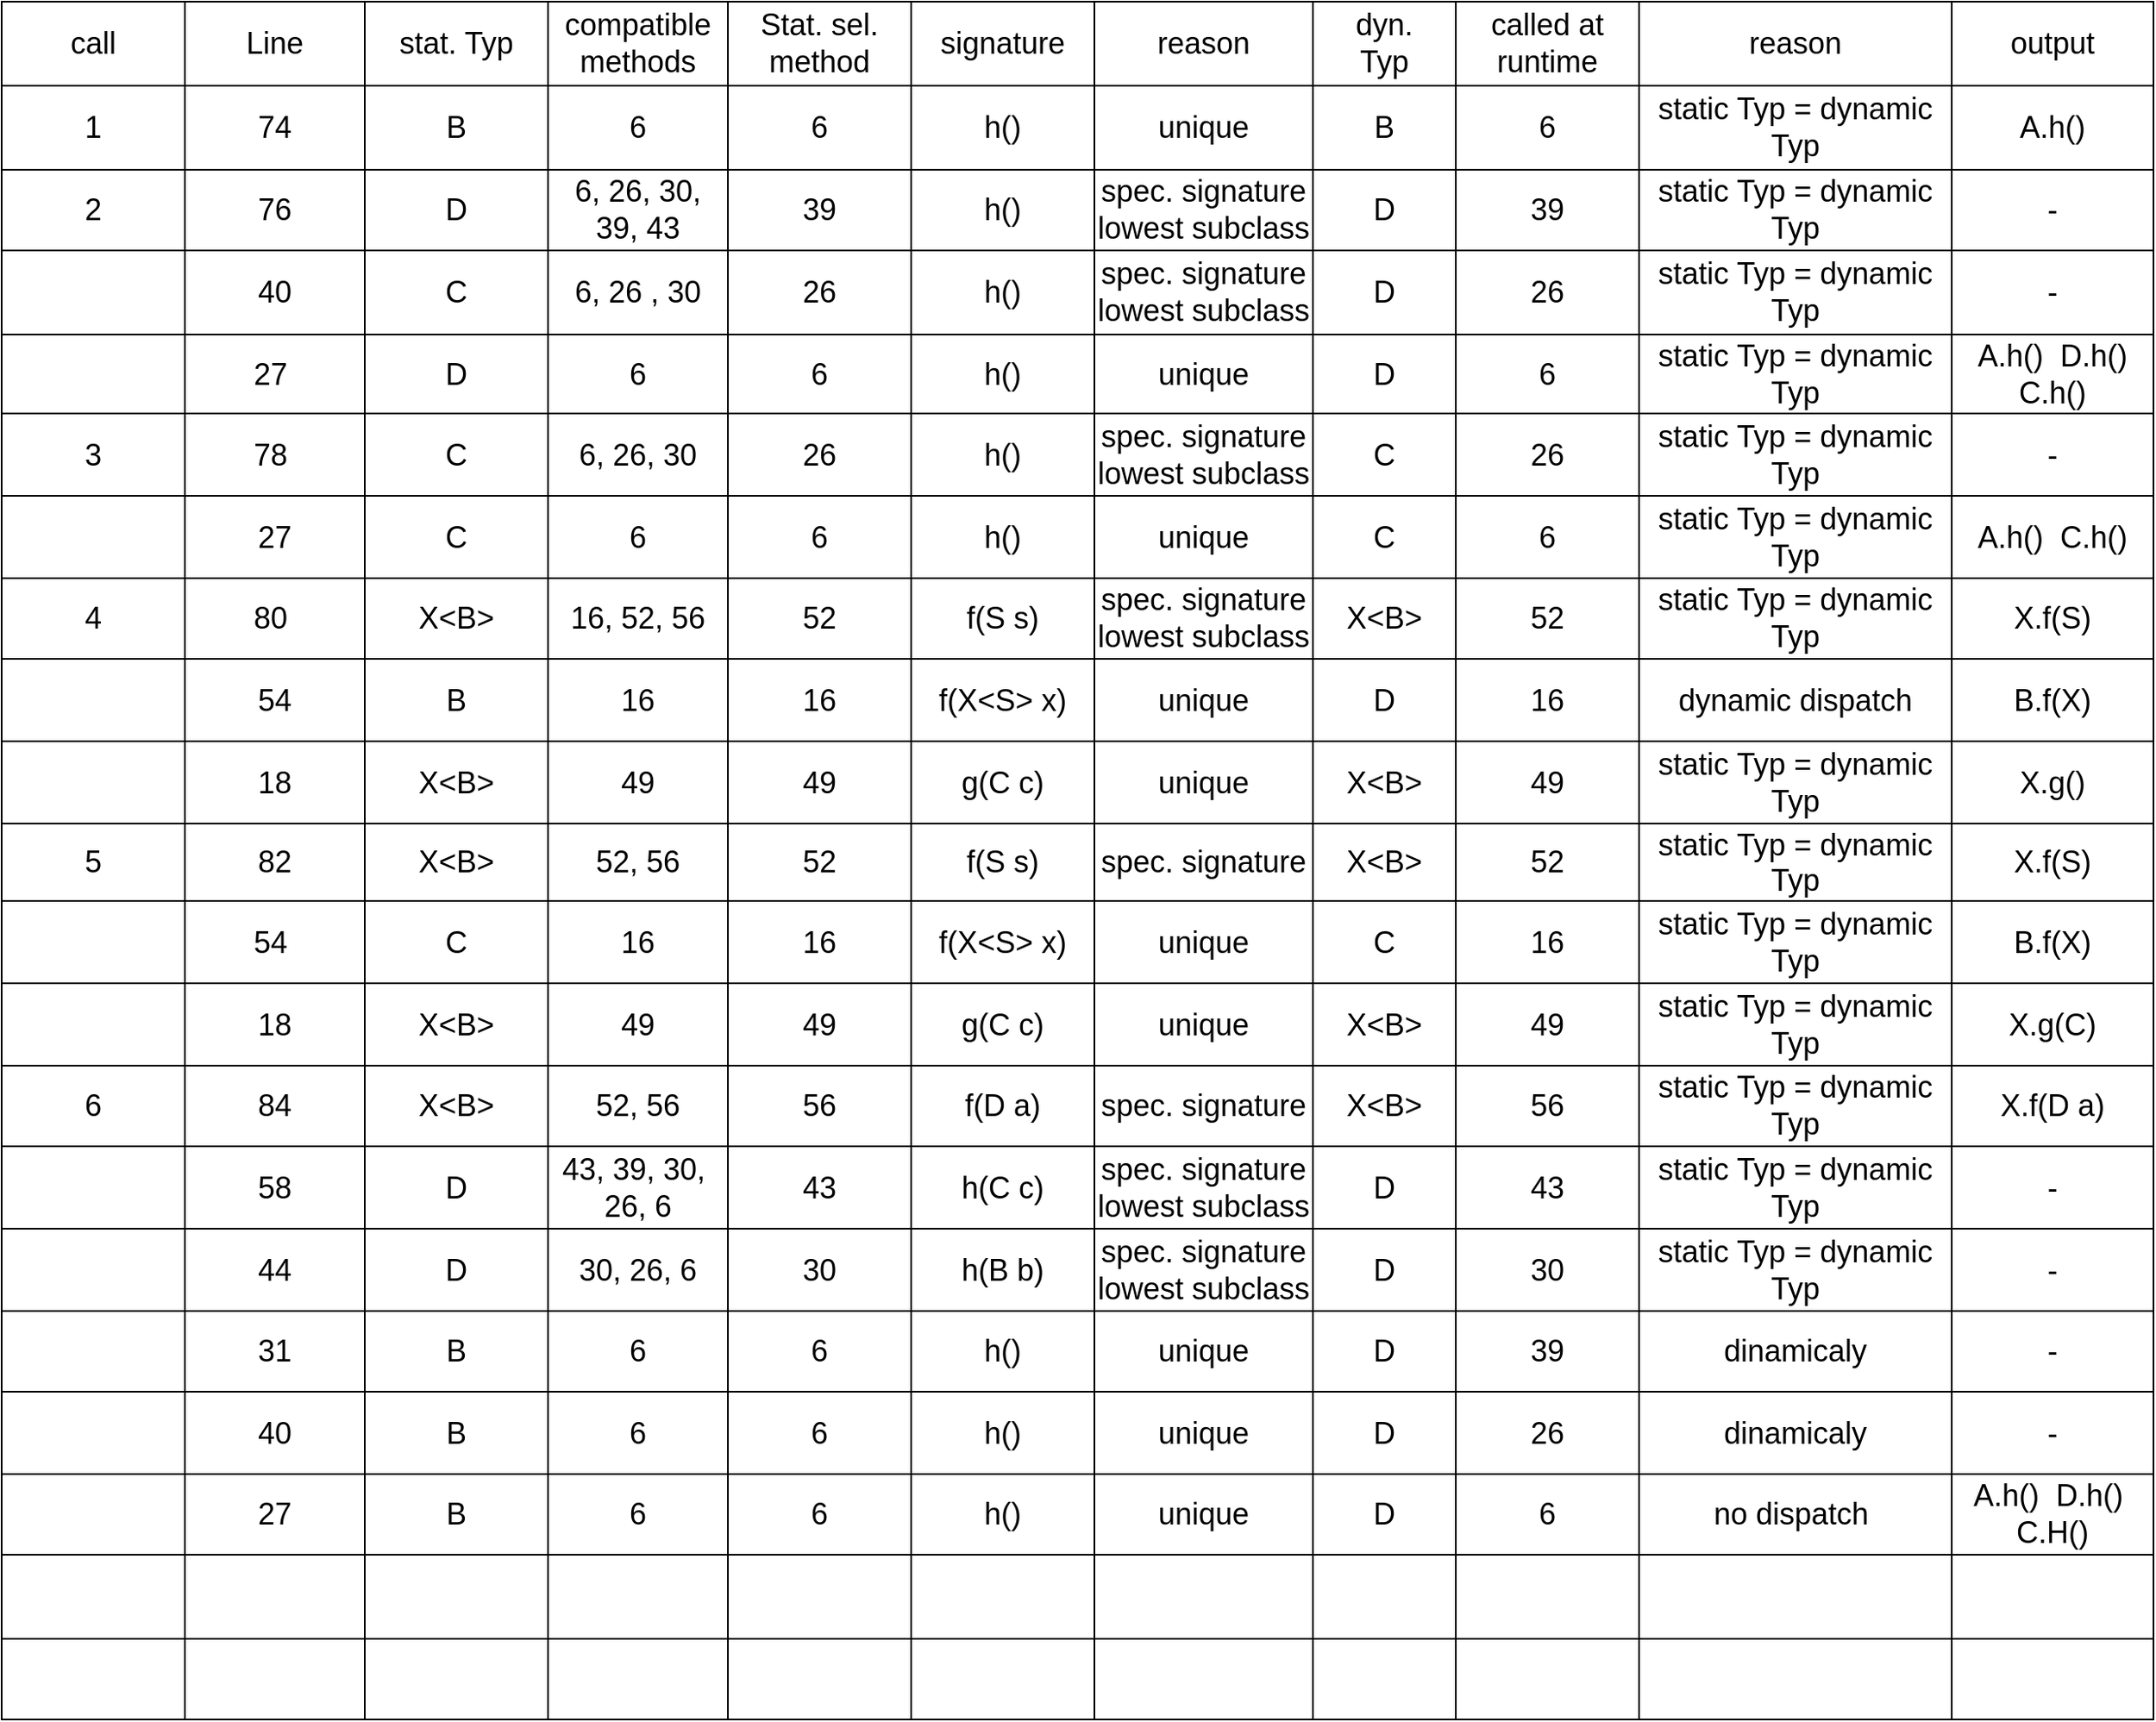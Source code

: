 <mxfile version="20.6.0" type="github">
  <diagram id="l1HofCXUDjyE7X9NJx-V" name="Page-1">
    <mxGraphModel dx="868" dy="1493" grid="1" gridSize="10" guides="1" tooltips="1" connect="1" arrows="1" fold="1" page="1" pageScale="1" pageWidth="850" pageHeight="1100" math="0" shadow="0">
      <root>
        <mxCell id="0" />
        <mxCell id="1" parent="0" />
        <mxCell id="hDO3oqwcBSIACxHkNT4T-130" value="" style="shape=table;startSize=0;container=1;collapsible=0;childLayout=tableLayout;fontSize=18;" parent="1" vertex="1">
          <mxGeometry x="190" y="-460" width="1280" height="1022" as="geometry" />
        </mxCell>
        <mxCell id="hDO3oqwcBSIACxHkNT4T-131" value="" style="shape=tableRow;horizontal=0;startSize=0;swimlaneHead=0;swimlaneBody=0;top=0;left=0;bottom=0;right=0;collapsible=0;dropTarget=0;fillColor=none;points=[[0,0.5],[1,0.5]];portConstraint=eastwest;fontSize=18;" parent="hDO3oqwcBSIACxHkNT4T-130" vertex="1">
          <mxGeometry width="1280" height="50" as="geometry" />
        </mxCell>
        <mxCell id="hDO3oqwcBSIACxHkNT4T-132" value="call" style="shape=partialRectangle;html=1;whiteSpace=wrap;connectable=0;overflow=hidden;fillColor=none;top=0;left=0;bottom=0;right=0;pointerEvents=1;fontSize=18;" parent="hDO3oqwcBSIACxHkNT4T-131" vertex="1">
          <mxGeometry width="109" height="50" as="geometry">
            <mxRectangle width="109" height="50" as="alternateBounds" />
          </mxGeometry>
        </mxCell>
        <mxCell id="hDO3oqwcBSIACxHkNT4T-133" value="Line" style="shape=partialRectangle;html=1;whiteSpace=wrap;connectable=0;overflow=hidden;fillColor=none;top=0;left=0;bottom=0;right=0;pointerEvents=1;fontSize=18;" parent="hDO3oqwcBSIACxHkNT4T-131" vertex="1">
          <mxGeometry x="109" width="107" height="50" as="geometry">
            <mxRectangle width="107" height="50" as="alternateBounds" />
          </mxGeometry>
        </mxCell>
        <mxCell id="hDO3oqwcBSIACxHkNT4T-134" value="stat. Typ" style="shape=partialRectangle;html=1;whiteSpace=wrap;connectable=0;overflow=hidden;fillColor=none;top=0;left=0;bottom=0;right=0;pointerEvents=1;fontSize=18;" parent="hDO3oqwcBSIACxHkNT4T-131" vertex="1">
          <mxGeometry x="216" width="109" height="50" as="geometry">
            <mxRectangle width="109" height="50" as="alternateBounds" />
          </mxGeometry>
        </mxCell>
        <mxCell id="hDO3oqwcBSIACxHkNT4T-135" value="compatible&lt;br&gt;methods" style="shape=partialRectangle;html=1;whiteSpace=wrap;connectable=0;overflow=hidden;fillColor=none;top=0;left=0;bottom=0;right=0;pointerEvents=1;fontSize=18;" parent="hDO3oqwcBSIACxHkNT4T-131" vertex="1">
          <mxGeometry x="325" width="107" height="50" as="geometry">
            <mxRectangle width="107" height="50" as="alternateBounds" />
          </mxGeometry>
        </mxCell>
        <mxCell id="hDO3oqwcBSIACxHkNT4T-136" value="Stat. sel.&lt;br&gt;method" style="shape=partialRectangle;html=1;whiteSpace=wrap;connectable=0;overflow=hidden;fillColor=none;top=0;left=0;bottom=0;right=0;pointerEvents=1;fontSize=18;" parent="hDO3oqwcBSIACxHkNT4T-131" vertex="1">
          <mxGeometry x="432" width="109" height="50" as="geometry">
            <mxRectangle width="109" height="50" as="alternateBounds" />
          </mxGeometry>
        </mxCell>
        <mxCell id="hDO3oqwcBSIACxHkNT4T-137" value="signature" style="shape=partialRectangle;html=1;whiteSpace=wrap;connectable=0;overflow=hidden;fillColor=none;top=0;left=0;bottom=0;right=0;pointerEvents=1;fontSize=18;" parent="hDO3oqwcBSIACxHkNT4T-131" vertex="1">
          <mxGeometry x="541" width="109" height="50" as="geometry">
            <mxRectangle width="109" height="50" as="alternateBounds" />
          </mxGeometry>
        </mxCell>
        <mxCell id="hDO3oqwcBSIACxHkNT4T-138" value="reason" style="shape=partialRectangle;html=1;whiteSpace=wrap;connectable=0;overflow=hidden;fillColor=none;top=0;left=0;bottom=0;right=0;pointerEvents=1;fontSize=18;" parent="hDO3oqwcBSIACxHkNT4T-131" vertex="1">
          <mxGeometry x="650" width="130" height="50" as="geometry">
            <mxRectangle width="130" height="50" as="alternateBounds" />
          </mxGeometry>
        </mxCell>
        <mxCell id="hDO3oqwcBSIACxHkNT4T-139" value="dyn.&lt;br&gt;Typ" style="shape=partialRectangle;html=1;whiteSpace=wrap;connectable=0;overflow=hidden;fillColor=none;top=0;left=0;bottom=0;right=0;pointerEvents=1;fontSize=18;" parent="hDO3oqwcBSIACxHkNT4T-131" vertex="1">
          <mxGeometry x="780" width="85" height="50" as="geometry">
            <mxRectangle width="85" height="50" as="alternateBounds" />
          </mxGeometry>
        </mxCell>
        <mxCell id="hDO3oqwcBSIACxHkNT4T-140" value="called at&lt;br&gt;runtime" style="shape=partialRectangle;html=1;whiteSpace=wrap;connectable=0;overflow=hidden;fillColor=none;top=0;left=0;bottom=0;right=0;pointerEvents=1;fontSize=18;" parent="hDO3oqwcBSIACxHkNT4T-131" vertex="1">
          <mxGeometry x="865" width="109" height="50" as="geometry">
            <mxRectangle width="109" height="50" as="alternateBounds" />
          </mxGeometry>
        </mxCell>
        <mxCell id="hDO3oqwcBSIACxHkNT4T-141" value="reason" style="shape=partialRectangle;html=1;whiteSpace=wrap;connectable=0;overflow=hidden;fillColor=none;top=0;left=0;bottom=0;right=0;pointerEvents=1;fontSize=18;" parent="hDO3oqwcBSIACxHkNT4T-131" vertex="1">
          <mxGeometry x="974" width="186" height="50" as="geometry">
            <mxRectangle width="186" height="50" as="alternateBounds" />
          </mxGeometry>
        </mxCell>
        <mxCell id="hDO3oqwcBSIACxHkNT4T-142" value="output" style="shape=partialRectangle;html=1;whiteSpace=wrap;connectable=0;overflow=hidden;fillColor=none;top=0;left=0;bottom=0;right=0;pointerEvents=1;fontSize=18;" parent="hDO3oqwcBSIACxHkNT4T-131" vertex="1">
          <mxGeometry x="1160" width="120" height="50" as="geometry">
            <mxRectangle width="120" height="50" as="alternateBounds" />
          </mxGeometry>
        </mxCell>
        <mxCell id="hDO3oqwcBSIACxHkNT4T-143" value="" style="shape=tableRow;horizontal=0;startSize=0;swimlaneHead=0;swimlaneBody=0;top=0;left=0;bottom=0;right=0;collapsible=0;dropTarget=0;fillColor=none;points=[[0,0.5],[1,0.5]];portConstraint=eastwest;fontSize=18;" parent="hDO3oqwcBSIACxHkNT4T-130" vertex="1">
          <mxGeometry y="50" width="1280" height="50" as="geometry" />
        </mxCell>
        <mxCell id="hDO3oqwcBSIACxHkNT4T-144" value="1" style="shape=partialRectangle;html=1;whiteSpace=wrap;connectable=0;overflow=hidden;fillColor=none;top=0;left=0;bottom=0;right=0;pointerEvents=1;fontSize=18;" parent="hDO3oqwcBSIACxHkNT4T-143" vertex="1">
          <mxGeometry width="109" height="50" as="geometry">
            <mxRectangle width="109" height="50" as="alternateBounds" />
          </mxGeometry>
        </mxCell>
        <mxCell id="hDO3oqwcBSIACxHkNT4T-145" value="74" style="shape=partialRectangle;html=1;whiteSpace=wrap;connectable=0;overflow=hidden;fillColor=none;top=0;left=0;bottom=0;right=0;pointerEvents=1;fontSize=18;" parent="hDO3oqwcBSIACxHkNT4T-143" vertex="1">
          <mxGeometry x="109" width="107" height="50" as="geometry">
            <mxRectangle width="107" height="50" as="alternateBounds" />
          </mxGeometry>
        </mxCell>
        <mxCell id="hDO3oqwcBSIACxHkNT4T-146" value="B" style="shape=partialRectangle;html=1;whiteSpace=wrap;connectable=0;overflow=hidden;fillColor=none;top=0;left=0;bottom=0;right=0;pointerEvents=1;fontSize=18;" parent="hDO3oqwcBSIACxHkNT4T-143" vertex="1">
          <mxGeometry x="216" width="109" height="50" as="geometry">
            <mxRectangle width="109" height="50" as="alternateBounds" />
          </mxGeometry>
        </mxCell>
        <mxCell id="hDO3oqwcBSIACxHkNT4T-147" value="6" style="shape=partialRectangle;html=1;whiteSpace=wrap;connectable=0;overflow=hidden;fillColor=none;top=0;left=0;bottom=0;right=0;pointerEvents=1;fontSize=18;" parent="hDO3oqwcBSIACxHkNT4T-143" vertex="1">
          <mxGeometry x="325" width="107" height="50" as="geometry">
            <mxRectangle width="107" height="50" as="alternateBounds" />
          </mxGeometry>
        </mxCell>
        <mxCell id="hDO3oqwcBSIACxHkNT4T-148" value="6" style="shape=partialRectangle;html=1;whiteSpace=wrap;connectable=0;overflow=hidden;fillColor=none;top=0;left=0;bottom=0;right=0;pointerEvents=1;fontSize=18;" parent="hDO3oqwcBSIACxHkNT4T-143" vertex="1">
          <mxGeometry x="432" width="109" height="50" as="geometry">
            <mxRectangle width="109" height="50" as="alternateBounds" />
          </mxGeometry>
        </mxCell>
        <mxCell id="hDO3oqwcBSIACxHkNT4T-149" value="h()" style="shape=partialRectangle;html=1;whiteSpace=wrap;connectable=0;overflow=hidden;fillColor=none;top=0;left=0;bottom=0;right=0;pointerEvents=1;fontSize=18;" parent="hDO3oqwcBSIACxHkNT4T-143" vertex="1">
          <mxGeometry x="541" width="109" height="50" as="geometry">
            <mxRectangle width="109" height="50" as="alternateBounds" />
          </mxGeometry>
        </mxCell>
        <mxCell id="hDO3oqwcBSIACxHkNT4T-150" value="unique" style="shape=partialRectangle;html=1;whiteSpace=wrap;connectable=0;overflow=hidden;fillColor=none;top=0;left=0;bottom=0;right=0;pointerEvents=1;fontSize=18;" parent="hDO3oqwcBSIACxHkNT4T-143" vertex="1">
          <mxGeometry x="650" width="130" height="50" as="geometry">
            <mxRectangle width="130" height="50" as="alternateBounds" />
          </mxGeometry>
        </mxCell>
        <mxCell id="hDO3oqwcBSIACxHkNT4T-151" value="B" style="shape=partialRectangle;html=1;whiteSpace=wrap;connectable=0;overflow=hidden;fillColor=none;top=0;left=0;bottom=0;right=0;pointerEvents=1;fontSize=18;" parent="hDO3oqwcBSIACxHkNT4T-143" vertex="1">
          <mxGeometry x="780" width="85" height="50" as="geometry">
            <mxRectangle width="85" height="50" as="alternateBounds" />
          </mxGeometry>
        </mxCell>
        <mxCell id="hDO3oqwcBSIACxHkNT4T-152" value="6" style="shape=partialRectangle;html=1;whiteSpace=wrap;connectable=0;overflow=hidden;fillColor=none;top=0;left=0;bottom=0;right=0;pointerEvents=1;fontSize=18;" parent="hDO3oqwcBSIACxHkNT4T-143" vertex="1">
          <mxGeometry x="865" width="109" height="50" as="geometry">
            <mxRectangle width="109" height="50" as="alternateBounds" />
          </mxGeometry>
        </mxCell>
        <mxCell id="hDO3oqwcBSIACxHkNT4T-153" value="static Typ = dynamic Typ" style="shape=partialRectangle;html=1;whiteSpace=wrap;connectable=0;overflow=hidden;fillColor=none;top=0;left=0;bottom=0;right=0;pointerEvents=1;fontSize=18;" parent="hDO3oqwcBSIACxHkNT4T-143" vertex="1">
          <mxGeometry x="974" width="186" height="50" as="geometry">
            <mxRectangle width="186" height="50" as="alternateBounds" />
          </mxGeometry>
        </mxCell>
        <mxCell id="hDO3oqwcBSIACxHkNT4T-154" value="A.h()" style="shape=partialRectangle;html=1;whiteSpace=wrap;connectable=0;overflow=hidden;fillColor=none;top=0;left=0;bottom=0;right=0;pointerEvents=1;fontSize=18;" parent="hDO3oqwcBSIACxHkNT4T-143" vertex="1">
          <mxGeometry x="1160" width="120" height="50" as="geometry">
            <mxRectangle width="120" height="50" as="alternateBounds" />
          </mxGeometry>
        </mxCell>
        <mxCell id="hDO3oqwcBSIACxHkNT4T-155" value="" style="shape=tableRow;horizontal=0;startSize=0;swimlaneHead=0;swimlaneBody=0;top=0;left=0;bottom=0;right=0;collapsible=0;dropTarget=0;fillColor=none;points=[[0,0.5],[1,0.5]];portConstraint=eastwest;fontSize=18;" parent="hDO3oqwcBSIACxHkNT4T-130" vertex="1">
          <mxGeometry y="100" width="1280" height="48" as="geometry" />
        </mxCell>
        <mxCell id="hDO3oqwcBSIACxHkNT4T-156" value="2" style="shape=partialRectangle;html=1;whiteSpace=wrap;connectable=0;overflow=hidden;fillColor=none;top=0;left=0;bottom=0;right=0;pointerEvents=1;fontSize=18;" parent="hDO3oqwcBSIACxHkNT4T-155" vertex="1">
          <mxGeometry width="109" height="48" as="geometry">
            <mxRectangle width="109" height="48" as="alternateBounds" />
          </mxGeometry>
        </mxCell>
        <mxCell id="hDO3oqwcBSIACxHkNT4T-157" value="76" style="shape=partialRectangle;html=1;whiteSpace=wrap;connectable=0;overflow=hidden;fillColor=none;top=0;left=0;bottom=0;right=0;pointerEvents=1;fontSize=18;" parent="hDO3oqwcBSIACxHkNT4T-155" vertex="1">
          <mxGeometry x="109" width="107" height="48" as="geometry">
            <mxRectangle width="107" height="48" as="alternateBounds" />
          </mxGeometry>
        </mxCell>
        <mxCell id="hDO3oqwcBSIACxHkNT4T-158" value="D" style="shape=partialRectangle;html=1;whiteSpace=wrap;connectable=0;overflow=hidden;fillColor=none;top=0;left=0;bottom=0;right=0;pointerEvents=1;fontSize=18;" parent="hDO3oqwcBSIACxHkNT4T-155" vertex="1">
          <mxGeometry x="216" width="109" height="48" as="geometry">
            <mxRectangle width="109" height="48" as="alternateBounds" />
          </mxGeometry>
        </mxCell>
        <mxCell id="hDO3oqwcBSIACxHkNT4T-159" value="6, 26, 30,&lt;br&gt;39, 43" style="shape=partialRectangle;html=1;whiteSpace=wrap;connectable=0;overflow=hidden;fillColor=none;top=0;left=0;bottom=0;right=0;pointerEvents=1;fontSize=18;" parent="hDO3oqwcBSIACxHkNT4T-155" vertex="1">
          <mxGeometry x="325" width="107" height="48" as="geometry">
            <mxRectangle width="107" height="48" as="alternateBounds" />
          </mxGeometry>
        </mxCell>
        <mxCell id="hDO3oqwcBSIACxHkNT4T-160" value="39" style="shape=partialRectangle;html=1;whiteSpace=wrap;connectable=0;overflow=hidden;fillColor=none;top=0;left=0;bottom=0;right=0;pointerEvents=1;fontSize=18;" parent="hDO3oqwcBSIACxHkNT4T-155" vertex="1">
          <mxGeometry x="432" width="109" height="48" as="geometry">
            <mxRectangle width="109" height="48" as="alternateBounds" />
          </mxGeometry>
        </mxCell>
        <mxCell id="hDO3oqwcBSIACxHkNT4T-161" value="h()" style="shape=partialRectangle;html=1;whiteSpace=wrap;connectable=0;overflow=hidden;fillColor=none;top=0;left=0;bottom=0;right=0;pointerEvents=1;fontSize=18;" parent="hDO3oqwcBSIACxHkNT4T-155" vertex="1">
          <mxGeometry x="541" width="109" height="48" as="geometry">
            <mxRectangle width="109" height="48" as="alternateBounds" />
          </mxGeometry>
        </mxCell>
        <mxCell id="hDO3oqwcBSIACxHkNT4T-162" value="spec. signature&lt;br&gt;lowest subclass" style="shape=partialRectangle;html=1;whiteSpace=wrap;connectable=0;overflow=hidden;fillColor=none;top=0;left=0;bottom=0;right=0;pointerEvents=1;fontSize=18;" parent="hDO3oqwcBSIACxHkNT4T-155" vertex="1">
          <mxGeometry x="650" width="130" height="48" as="geometry">
            <mxRectangle width="130" height="48" as="alternateBounds" />
          </mxGeometry>
        </mxCell>
        <mxCell id="hDO3oqwcBSIACxHkNT4T-163" value="D" style="shape=partialRectangle;html=1;whiteSpace=wrap;connectable=0;overflow=hidden;fillColor=none;top=0;left=0;bottom=0;right=0;pointerEvents=1;fontSize=18;" parent="hDO3oqwcBSIACxHkNT4T-155" vertex="1">
          <mxGeometry x="780" width="85" height="48" as="geometry">
            <mxRectangle width="85" height="48" as="alternateBounds" />
          </mxGeometry>
        </mxCell>
        <mxCell id="hDO3oqwcBSIACxHkNT4T-164" value="39" style="shape=partialRectangle;html=1;whiteSpace=wrap;connectable=0;overflow=hidden;fillColor=none;top=0;left=0;bottom=0;right=0;pointerEvents=1;fontSize=18;" parent="hDO3oqwcBSIACxHkNT4T-155" vertex="1">
          <mxGeometry x="865" width="109" height="48" as="geometry">
            <mxRectangle width="109" height="48" as="alternateBounds" />
          </mxGeometry>
        </mxCell>
        <mxCell id="hDO3oqwcBSIACxHkNT4T-165" value="static Typ = dynamic Typ" style="shape=partialRectangle;html=1;whiteSpace=wrap;connectable=0;overflow=hidden;fillColor=none;top=0;left=0;bottom=0;right=0;pointerEvents=1;fontSize=18;" parent="hDO3oqwcBSIACxHkNT4T-155" vertex="1">
          <mxGeometry x="974" width="186" height="48" as="geometry">
            <mxRectangle width="186" height="48" as="alternateBounds" />
          </mxGeometry>
        </mxCell>
        <mxCell id="hDO3oqwcBSIACxHkNT4T-166" value="-" style="shape=partialRectangle;html=1;whiteSpace=wrap;connectable=0;overflow=hidden;fillColor=none;top=0;left=0;bottom=0;right=0;pointerEvents=1;fontSize=18;" parent="hDO3oqwcBSIACxHkNT4T-155" vertex="1">
          <mxGeometry x="1160" width="120" height="48" as="geometry">
            <mxRectangle width="120" height="48" as="alternateBounds" />
          </mxGeometry>
        </mxCell>
        <mxCell id="hDO3oqwcBSIACxHkNT4T-167" value="" style="shape=tableRow;horizontal=0;startSize=0;swimlaneHead=0;swimlaneBody=0;top=0;left=0;bottom=0;right=0;collapsible=0;dropTarget=0;fillColor=none;points=[[0,0.5],[1,0.5]];portConstraint=eastwest;fontSize=18;" parent="hDO3oqwcBSIACxHkNT4T-130" vertex="1">
          <mxGeometry y="148" width="1280" height="50" as="geometry" />
        </mxCell>
        <mxCell id="hDO3oqwcBSIACxHkNT4T-168" value="" style="shape=partialRectangle;html=1;whiteSpace=wrap;connectable=0;overflow=hidden;fillColor=none;top=0;left=0;bottom=0;right=0;pointerEvents=1;fontSize=18;" parent="hDO3oqwcBSIACxHkNT4T-167" vertex="1">
          <mxGeometry width="109" height="50" as="geometry">
            <mxRectangle width="109" height="50" as="alternateBounds" />
          </mxGeometry>
        </mxCell>
        <mxCell id="hDO3oqwcBSIACxHkNT4T-169" value="40" style="shape=partialRectangle;html=1;whiteSpace=wrap;connectable=0;overflow=hidden;fillColor=none;top=0;left=0;bottom=0;right=0;pointerEvents=1;fontSize=18;" parent="hDO3oqwcBSIACxHkNT4T-167" vertex="1">
          <mxGeometry x="109" width="107" height="50" as="geometry">
            <mxRectangle width="107" height="50" as="alternateBounds" />
          </mxGeometry>
        </mxCell>
        <mxCell id="hDO3oqwcBSIACxHkNT4T-170" value="C" style="shape=partialRectangle;html=1;whiteSpace=wrap;connectable=0;overflow=hidden;fillColor=none;top=0;left=0;bottom=0;right=0;pointerEvents=1;fontSize=18;" parent="hDO3oqwcBSIACxHkNT4T-167" vertex="1">
          <mxGeometry x="216" width="109" height="50" as="geometry">
            <mxRectangle width="109" height="50" as="alternateBounds" />
          </mxGeometry>
        </mxCell>
        <mxCell id="hDO3oqwcBSIACxHkNT4T-171" value="6, 26 , 30" style="shape=partialRectangle;html=1;whiteSpace=wrap;connectable=0;overflow=hidden;fillColor=none;top=0;left=0;bottom=0;right=0;pointerEvents=1;fontSize=18;" parent="hDO3oqwcBSIACxHkNT4T-167" vertex="1">
          <mxGeometry x="325" width="107" height="50" as="geometry">
            <mxRectangle width="107" height="50" as="alternateBounds" />
          </mxGeometry>
        </mxCell>
        <mxCell id="hDO3oqwcBSIACxHkNT4T-172" value="26" style="shape=partialRectangle;html=1;whiteSpace=wrap;connectable=0;overflow=hidden;fillColor=none;top=0;left=0;bottom=0;right=0;pointerEvents=1;fontSize=18;" parent="hDO3oqwcBSIACxHkNT4T-167" vertex="1">
          <mxGeometry x="432" width="109" height="50" as="geometry">
            <mxRectangle width="109" height="50" as="alternateBounds" />
          </mxGeometry>
        </mxCell>
        <mxCell id="hDO3oqwcBSIACxHkNT4T-173" value="h()" style="shape=partialRectangle;html=1;whiteSpace=wrap;connectable=0;overflow=hidden;fillColor=none;top=0;left=0;bottom=0;right=0;pointerEvents=1;fontSize=18;" parent="hDO3oqwcBSIACxHkNT4T-167" vertex="1">
          <mxGeometry x="541" width="109" height="50" as="geometry">
            <mxRectangle width="109" height="50" as="alternateBounds" />
          </mxGeometry>
        </mxCell>
        <mxCell id="hDO3oqwcBSIACxHkNT4T-174" value="spec. signature&lt;br&gt;lowest subclass" style="shape=partialRectangle;html=1;whiteSpace=wrap;connectable=0;overflow=hidden;fillColor=none;top=0;left=0;bottom=0;right=0;pointerEvents=1;fontSize=18;" parent="hDO3oqwcBSIACxHkNT4T-167" vertex="1">
          <mxGeometry x="650" width="130" height="50" as="geometry">
            <mxRectangle width="130" height="50" as="alternateBounds" />
          </mxGeometry>
        </mxCell>
        <mxCell id="hDO3oqwcBSIACxHkNT4T-175" value="D" style="shape=partialRectangle;html=1;whiteSpace=wrap;connectable=0;overflow=hidden;fillColor=none;top=0;left=0;bottom=0;right=0;pointerEvents=1;fontSize=18;" parent="hDO3oqwcBSIACxHkNT4T-167" vertex="1">
          <mxGeometry x="780" width="85" height="50" as="geometry">
            <mxRectangle width="85" height="50" as="alternateBounds" />
          </mxGeometry>
        </mxCell>
        <mxCell id="hDO3oqwcBSIACxHkNT4T-176" value="26" style="shape=partialRectangle;html=1;whiteSpace=wrap;connectable=0;overflow=hidden;fillColor=none;top=0;left=0;bottom=0;right=0;pointerEvents=1;fontSize=18;" parent="hDO3oqwcBSIACxHkNT4T-167" vertex="1">
          <mxGeometry x="865" width="109" height="50" as="geometry">
            <mxRectangle width="109" height="50" as="alternateBounds" />
          </mxGeometry>
        </mxCell>
        <mxCell id="hDO3oqwcBSIACxHkNT4T-177" value="static Typ = dynamic Typ" style="shape=partialRectangle;html=1;whiteSpace=wrap;connectable=0;overflow=hidden;fillColor=none;top=0;left=0;bottom=0;right=0;pointerEvents=1;fontSize=18;" parent="hDO3oqwcBSIACxHkNT4T-167" vertex="1">
          <mxGeometry x="974" width="186" height="50" as="geometry">
            <mxRectangle width="186" height="50" as="alternateBounds" />
          </mxGeometry>
        </mxCell>
        <mxCell id="hDO3oqwcBSIACxHkNT4T-178" value="-" style="shape=partialRectangle;html=1;whiteSpace=wrap;connectable=0;overflow=hidden;fillColor=none;top=0;left=0;bottom=0;right=0;pointerEvents=1;fontSize=18;" parent="hDO3oqwcBSIACxHkNT4T-167" vertex="1">
          <mxGeometry x="1160" width="120" height="50" as="geometry">
            <mxRectangle width="120" height="50" as="alternateBounds" />
          </mxGeometry>
        </mxCell>
        <mxCell id="hDO3oqwcBSIACxHkNT4T-179" value="" style="shape=tableRow;horizontal=0;startSize=0;swimlaneHead=0;swimlaneBody=0;top=0;left=0;bottom=0;right=0;collapsible=0;dropTarget=0;fillColor=none;points=[[0,0.5],[1,0.5]];portConstraint=eastwest;fontSize=18;" parent="hDO3oqwcBSIACxHkNT4T-130" vertex="1">
          <mxGeometry y="198" width="1280" height="47" as="geometry" />
        </mxCell>
        <mxCell id="hDO3oqwcBSIACxHkNT4T-180" value="" style="shape=partialRectangle;html=1;whiteSpace=wrap;connectable=0;overflow=hidden;fillColor=none;top=0;left=0;bottom=0;right=0;pointerEvents=1;fontSize=18;" parent="hDO3oqwcBSIACxHkNT4T-179" vertex="1">
          <mxGeometry width="109" height="47" as="geometry">
            <mxRectangle width="109" height="47" as="alternateBounds" />
          </mxGeometry>
        </mxCell>
        <mxCell id="hDO3oqwcBSIACxHkNT4T-181" value="27&amp;nbsp;" style="shape=partialRectangle;html=1;whiteSpace=wrap;connectable=0;overflow=hidden;fillColor=none;top=0;left=0;bottom=0;right=0;pointerEvents=1;fontSize=18;" parent="hDO3oqwcBSIACxHkNT4T-179" vertex="1">
          <mxGeometry x="109" width="107" height="47" as="geometry">
            <mxRectangle width="107" height="47" as="alternateBounds" />
          </mxGeometry>
        </mxCell>
        <mxCell id="hDO3oqwcBSIACxHkNT4T-182" value="D" style="shape=partialRectangle;html=1;whiteSpace=wrap;connectable=0;overflow=hidden;fillColor=none;top=0;left=0;bottom=0;right=0;pointerEvents=1;fontSize=18;" parent="hDO3oqwcBSIACxHkNT4T-179" vertex="1">
          <mxGeometry x="216" width="109" height="47" as="geometry">
            <mxRectangle width="109" height="47" as="alternateBounds" />
          </mxGeometry>
        </mxCell>
        <mxCell id="hDO3oqwcBSIACxHkNT4T-183" value="6" style="shape=partialRectangle;html=1;whiteSpace=wrap;connectable=0;overflow=hidden;fillColor=none;top=0;left=0;bottom=0;right=0;pointerEvents=1;fontSize=18;" parent="hDO3oqwcBSIACxHkNT4T-179" vertex="1">
          <mxGeometry x="325" width="107" height="47" as="geometry">
            <mxRectangle width="107" height="47" as="alternateBounds" />
          </mxGeometry>
        </mxCell>
        <mxCell id="hDO3oqwcBSIACxHkNT4T-184" value="6" style="shape=partialRectangle;html=1;whiteSpace=wrap;connectable=0;overflow=hidden;fillColor=none;top=0;left=0;bottom=0;right=0;pointerEvents=1;fontSize=18;" parent="hDO3oqwcBSIACxHkNT4T-179" vertex="1">
          <mxGeometry x="432" width="109" height="47" as="geometry">
            <mxRectangle width="109" height="47" as="alternateBounds" />
          </mxGeometry>
        </mxCell>
        <mxCell id="hDO3oqwcBSIACxHkNT4T-185" value="h()" style="shape=partialRectangle;html=1;whiteSpace=wrap;connectable=0;overflow=hidden;fillColor=none;top=0;left=0;bottom=0;right=0;pointerEvents=1;fontSize=18;" parent="hDO3oqwcBSIACxHkNT4T-179" vertex="1">
          <mxGeometry x="541" width="109" height="47" as="geometry">
            <mxRectangle width="109" height="47" as="alternateBounds" />
          </mxGeometry>
        </mxCell>
        <mxCell id="hDO3oqwcBSIACxHkNT4T-186" value="unique" style="shape=partialRectangle;html=1;whiteSpace=wrap;connectable=0;overflow=hidden;fillColor=none;top=0;left=0;bottom=0;right=0;pointerEvents=1;fontSize=18;" parent="hDO3oqwcBSIACxHkNT4T-179" vertex="1">
          <mxGeometry x="650" width="130" height="47" as="geometry">
            <mxRectangle width="130" height="47" as="alternateBounds" />
          </mxGeometry>
        </mxCell>
        <mxCell id="hDO3oqwcBSIACxHkNT4T-187" value="D" style="shape=partialRectangle;html=1;whiteSpace=wrap;connectable=0;overflow=hidden;fillColor=none;top=0;left=0;bottom=0;right=0;pointerEvents=1;fontSize=18;" parent="hDO3oqwcBSIACxHkNT4T-179" vertex="1">
          <mxGeometry x="780" width="85" height="47" as="geometry">
            <mxRectangle width="85" height="47" as="alternateBounds" />
          </mxGeometry>
        </mxCell>
        <mxCell id="hDO3oqwcBSIACxHkNT4T-188" value="6" style="shape=partialRectangle;html=1;whiteSpace=wrap;connectable=0;overflow=hidden;fillColor=none;top=0;left=0;bottom=0;right=0;pointerEvents=1;fontSize=18;" parent="hDO3oqwcBSIACxHkNT4T-179" vertex="1">
          <mxGeometry x="865" width="109" height="47" as="geometry">
            <mxRectangle width="109" height="47" as="alternateBounds" />
          </mxGeometry>
        </mxCell>
        <mxCell id="hDO3oqwcBSIACxHkNT4T-189" value="static Typ = dynamic Typ" style="shape=partialRectangle;html=1;whiteSpace=wrap;connectable=0;overflow=hidden;fillColor=none;top=0;left=0;bottom=0;right=0;pointerEvents=1;fontSize=18;" parent="hDO3oqwcBSIACxHkNT4T-179" vertex="1">
          <mxGeometry x="974" width="186" height="47" as="geometry">
            <mxRectangle width="186" height="47" as="alternateBounds" />
          </mxGeometry>
        </mxCell>
        <mxCell id="hDO3oqwcBSIACxHkNT4T-190" value="A.h()&amp;nbsp; D.h()&lt;br&gt;C.h()" style="shape=partialRectangle;html=1;whiteSpace=wrap;connectable=0;overflow=hidden;fillColor=none;top=0;left=0;bottom=0;right=0;pointerEvents=1;fontSize=18;" parent="hDO3oqwcBSIACxHkNT4T-179" vertex="1">
          <mxGeometry x="1160" width="120" height="47" as="geometry">
            <mxRectangle width="120" height="47" as="alternateBounds" />
          </mxGeometry>
        </mxCell>
        <mxCell id="hDO3oqwcBSIACxHkNT4T-191" value="" style="shape=tableRow;horizontal=0;startSize=0;swimlaneHead=0;swimlaneBody=0;top=0;left=0;bottom=0;right=0;collapsible=0;dropTarget=0;fillColor=none;points=[[0,0.5],[1,0.5]];portConstraint=eastwest;fontSize=18;" parent="hDO3oqwcBSIACxHkNT4T-130" vertex="1">
          <mxGeometry y="245" width="1280" height="49" as="geometry" />
        </mxCell>
        <mxCell id="hDO3oqwcBSIACxHkNT4T-192" value="3" style="shape=partialRectangle;html=1;whiteSpace=wrap;connectable=0;overflow=hidden;fillColor=none;top=0;left=0;bottom=0;right=0;pointerEvents=1;fontSize=18;" parent="hDO3oqwcBSIACxHkNT4T-191" vertex="1">
          <mxGeometry width="109" height="49" as="geometry">
            <mxRectangle width="109" height="49" as="alternateBounds" />
          </mxGeometry>
        </mxCell>
        <mxCell id="hDO3oqwcBSIACxHkNT4T-193" value="78&amp;nbsp;" style="shape=partialRectangle;html=1;whiteSpace=wrap;connectable=0;overflow=hidden;fillColor=none;top=0;left=0;bottom=0;right=0;pointerEvents=1;fontSize=18;" parent="hDO3oqwcBSIACxHkNT4T-191" vertex="1">
          <mxGeometry x="109" width="107" height="49" as="geometry">
            <mxRectangle width="107" height="49" as="alternateBounds" />
          </mxGeometry>
        </mxCell>
        <mxCell id="hDO3oqwcBSIACxHkNT4T-194" value="C" style="shape=partialRectangle;html=1;whiteSpace=wrap;connectable=0;overflow=hidden;fillColor=none;top=0;left=0;bottom=0;right=0;pointerEvents=1;fontSize=18;" parent="hDO3oqwcBSIACxHkNT4T-191" vertex="1">
          <mxGeometry x="216" width="109" height="49" as="geometry">
            <mxRectangle width="109" height="49" as="alternateBounds" />
          </mxGeometry>
        </mxCell>
        <mxCell id="hDO3oqwcBSIACxHkNT4T-195" value="6, 26, 30" style="shape=partialRectangle;html=1;whiteSpace=wrap;connectable=0;overflow=hidden;fillColor=none;top=0;left=0;bottom=0;right=0;pointerEvents=1;fontSize=18;" parent="hDO3oqwcBSIACxHkNT4T-191" vertex="1">
          <mxGeometry x="325" width="107" height="49" as="geometry">
            <mxRectangle width="107" height="49" as="alternateBounds" />
          </mxGeometry>
        </mxCell>
        <mxCell id="hDO3oqwcBSIACxHkNT4T-196" value="26" style="shape=partialRectangle;html=1;whiteSpace=wrap;connectable=0;overflow=hidden;fillColor=none;top=0;left=0;bottom=0;right=0;pointerEvents=1;fontSize=18;" parent="hDO3oqwcBSIACxHkNT4T-191" vertex="1">
          <mxGeometry x="432" width="109" height="49" as="geometry">
            <mxRectangle width="109" height="49" as="alternateBounds" />
          </mxGeometry>
        </mxCell>
        <mxCell id="hDO3oqwcBSIACxHkNT4T-197" value="h()" style="shape=partialRectangle;html=1;whiteSpace=wrap;connectable=0;overflow=hidden;fillColor=none;top=0;left=0;bottom=0;right=0;pointerEvents=1;fontSize=18;" parent="hDO3oqwcBSIACxHkNT4T-191" vertex="1">
          <mxGeometry x="541" width="109" height="49" as="geometry">
            <mxRectangle width="109" height="49" as="alternateBounds" />
          </mxGeometry>
        </mxCell>
        <mxCell id="hDO3oqwcBSIACxHkNT4T-198" value="spec. signature&lt;br&gt;lowest subclass" style="shape=partialRectangle;html=1;whiteSpace=wrap;connectable=0;overflow=hidden;fillColor=none;top=0;left=0;bottom=0;right=0;pointerEvents=1;fontSize=18;" parent="hDO3oqwcBSIACxHkNT4T-191" vertex="1">
          <mxGeometry x="650" width="130" height="49" as="geometry">
            <mxRectangle width="130" height="49" as="alternateBounds" />
          </mxGeometry>
        </mxCell>
        <mxCell id="hDO3oqwcBSIACxHkNT4T-199" value="C" style="shape=partialRectangle;html=1;whiteSpace=wrap;connectable=0;overflow=hidden;fillColor=none;top=0;left=0;bottom=0;right=0;pointerEvents=1;fontSize=18;" parent="hDO3oqwcBSIACxHkNT4T-191" vertex="1">
          <mxGeometry x="780" width="85" height="49" as="geometry">
            <mxRectangle width="85" height="49" as="alternateBounds" />
          </mxGeometry>
        </mxCell>
        <mxCell id="hDO3oqwcBSIACxHkNT4T-200" value="26" style="shape=partialRectangle;html=1;whiteSpace=wrap;connectable=0;overflow=hidden;fillColor=none;top=0;left=0;bottom=0;right=0;pointerEvents=1;fontSize=18;" parent="hDO3oqwcBSIACxHkNT4T-191" vertex="1">
          <mxGeometry x="865" width="109" height="49" as="geometry">
            <mxRectangle width="109" height="49" as="alternateBounds" />
          </mxGeometry>
        </mxCell>
        <mxCell id="hDO3oqwcBSIACxHkNT4T-201" value="static Typ = dynamic Typ" style="shape=partialRectangle;html=1;whiteSpace=wrap;connectable=0;overflow=hidden;fillColor=none;top=0;left=0;bottom=0;right=0;pointerEvents=1;fontSize=18;" parent="hDO3oqwcBSIACxHkNT4T-191" vertex="1">
          <mxGeometry x="974" width="186" height="49" as="geometry">
            <mxRectangle width="186" height="49" as="alternateBounds" />
          </mxGeometry>
        </mxCell>
        <mxCell id="hDO3oqwcBSIACxHkNT4T-202" value="-" style="shape=partialRectangle;html=1;whiteSpace=wrap;connectable=0;overflow=hidden;fillColor=none;top=0;left=0;bottom=0;right=0;pointerEvents=1;fontSize=18;" parent="hDO3oqwcBSIACxHkNT4T-191" vertex="1">
          <mxGeometry x="1160" width="120" height="49" as="geometry">
            <mxRectangle width="120" height="49" as="alternateBounds" />
          </mxGeometry>
        </mxCell>
        <mxCell id="hDO3oqwcBSIACxHkNT4T-203" value="" style="shape=tableRow;horizontal=0;startSize=0;swimlaneHead=0;swimlaneBody=0;top=0;left=0;bottom=0;right=0;collapsible=0;dropTarget=0;fillColor=none;points=[[0,0.5],[1,0.5]];portConstraint=eastwest;fontSize=18;" parent="hDO3oqwcBSIACxHkNT4T-130" vertex="1">
          <mxGeometry y="294" width="1280" height="49" as="geometry" />
        </mxCell>
        <mxCell id="hDO3oqwcBSIACxHkNT4T-204" value="" style="shape=partialRectangle;html=1;whiteSpace=wrap;connectable=0;overflow=hidden;fillColor=none;top=0;left=0;bottom=0;right=0;pointerEvents=1;fontSize=18;" parent="hDO3oqwcBSIACxHkNT4T-203" vertex="1">
          <mxGeometry width="109" height="49" as="geometry">
            <mxRectangle width="109" height="49" as="alternateBounds" />
          </mxGeometry>
        </mxCell>
        <mxCell id="hDO3oqwcBSIACxHkNT4T-205" value="27" style="shape=partialRectangle;html=1;whiteSpace=wrap;connectable=0;overflow=hidden;fillColor=none;top=0;left=0;bottom=0;right=0;pointerEvents=1;fontSize=18;" parent="hDO3oqwcBSIACxHkNT4T-203" vertex="1">
          <mxGeometry x="109" width="107" height="49" as="geometry">
            <mxRectangle width="107" height="49" as="alternateBounds" />
          </mxGeometry>
        </mxCell>
        <mxCell id="hDO3oqwcBSIACxHkNT4T-206" value="C" style="shape=partialRectangle;html=1;whiteSpace=wrap;connectable=0;overflow=hidden;fillColor=none;top=0;left=0;bottom=0;right=0;pointerEvents=1;fontSize=18;" parent="hDO3oqwcBSIACxHkNT4T-203" vertex="1">
          <mxGeometry x="216" width="109" height="49" as="geometry">
            <mxRectangle width="109" height="49" as="alternateBounds" />
          </mxGeometry>
        </mxCell>
        <mxCell id="hDO3oqwcBSIACxHkNT4T-207" value="6" style="shape=partialRectangle;html=1;whiteSpace=wrap;connectable=0;overflow=hidden;fillColor=none;top=0;left=0;bottom=0;right=0;pointerEvents=1;fontSize=18;" parent="hDO3oqwcBSIACxHkNT4T-203" vertex="1">
          <mxGeometry x="325" width="107" height="49" as="geometry">
            <mxRectangle width="107" height="49" as="alternateBounds" />
          </mxGeometry>
        </mxCell>
        <mxCell id="hDO3oqwcBSIACxHkNT4T-208" value="6" style="shape=partialRectangle;html=1;whiteSpace=wrap;connectable=0;overflow=hidden;fillColor=none;top=0;left=0;bottom=0;right=0;pointerEvents=1;fontSize=18;" parent="hDO3oqwcBSIACxHkNT4T-203" vertex="1">
          <mxGeometry x="432" width="109" height="49" as="geometry">
            <mxRectangle width="109" height="49" as="alternateBounds" />
          </mxGeometry>
        </mxCell>
        <mxCell id="hDO3oqwcBSIACxHkNT4T-209" value="h()" style="shape=partialRectangle;html=1;whiteSpace=wrap;connectable=0;overflow=hidden;fillColor=none;top=0;left=0;bottom=0;right=0;pointerEvents=1;fontSize=18;" parent="hDO3oqwcBSIACxHkNT4T-203" vertex="1">
          <mxGeometry x="541" width="109" height="49" as="geometry">
            <mxRectangle width="109" height="49" as="alternateBounds" />
          </mxGeometry>
        </mxCell>
        <mxCell id="hDO3oqwcBSIACxHkNT4T-210" value="unique" style="shape=partialRectangle;html=1;whiteSpace=wrap;connectable=0;overflow=hidden;fillColor=none;top=0;left=0;bottom=0;right=0;pointerEvents=1;fontSize=18;" parent="hDO3oqwcBSIACxHkNT4T-203" vertex="1">
          <mxGeometry x="650" width="130" height="49" as="geometry">
            <mxRectangle width="130" height="49" as="alternateBounds" />
          </mxGeometry>
        </mxCell>
        <mxCell id="hDO3oqwcBSIACxHkNT4T-211" value="C" style="shape=partialRectangle;html=1;whiteSpace=wrap;connectable=0;overflow=hidden;fillColor=none;top=0;left=0;bottom=0;right=0;pointerEvents=1;fontSize=18;" parent="hDO3oqwcBSIACxHkNT4T-203" vertex="1">
          <mxGeometry x="780" width="85" height="49" as="geometry">
            <mxRectangle width="85" height="49" as="alternateBounds" />
          </mxGeometry>
        </mxCell>
        <mxCell id="hDO3oqwcBSIACxHkNT4T-212" value="6" style="shape=partialRectangle;html=1;whiteSpace=wrap;connectable=0;overflow=hidden;fillColor=none;top=0;left=0;bottom=0;right=0;pointerEvents=1;fontSize=18;" parent="hDO3oqwcBSIACxHkNT4T-203" vertex="1">
          <mxGeometry x="865" width="109" height="49" as="geometry">
            <mxRectangle width="109" height="49" as="alternateBounds" />
          </mxGeometry>
        </mxCell>
        <mxCell id="hDO3oqwcBSIACxHkNT4T-213" value="static Typ = dynamic Typ" style="shape=partialRectangle;html=1;whiteSpace=wrap;connectable=0;overflow=hidden;fillColor=none;top=0;left=0;bottom=0;right=0;pointerEvents=1;fontSize=18;" parent="hDO3oqwcBSIACxHkNT4T-203" vertex="1">
          <mxGeometry x="974" width="186" height="49" as="geometry">
            <mxRectangle width="186" height="49" as="alternateBounds" />
          </mxGeometry>
        </mxCell>
        <mxCell id="hDO3oqwcBSIACxHkNT4T-214" value="A.h()&amp;nbsp; C.h()" style="shape=partialRectangle;html=1;whiteSpace=wrap;connectable=0;overflow=hidden;fillColor=none;top=0;left=0;bottom=0;right=0;pointerEvents=1;fontSize=18;" parent="hDO3oqwcBSIACxHkNT4T-203" vertex="1">
          <mxGeometry x="1160" width="120" height="49" as="geometry">
            <mxRectangle width="120" height="49" as="alternateBounds" />
          </mxGeometry>
        </mxCell>
        <mxCell id="hDO3oqwcBSIACxHkNT4T-371" value="" style="shape=tableRow;horizontal=0;startSize=0;swimlaneHead=0;swimlaneBody=0;top=0;left=0;bottom=0;right=0;collapsible=0;dropTarget=0;fillColor=none;points=[[0,0.5],[1,0.5]];portConstraint=eastwest;fontSize=18;" parent="hDO3oqwcBSIACxHkNT4T-130" vertex="1">
          <mxGeometry y="343" width="1280" height="48" as="geometry" />
        </mxCell>
        <mxCell id="hDO3oqwcBSIACxHkNT4T-372" value="4" style="shape=partialRectangle;html=1;whiteSpace=wrap;connectable=0;overflow=hidden;fillColor=none;top=0;left=0;bottom=0;right=0;pointerEvents=1;fontSize=18;" parent="hDO3oqwcBSIACxHkNT4T-371" vertex="1">
          <mxGeometry width="109" height="48" as="geometry">
            <mxRectangle width="109" height="48" as="alternateBounds" />
          </mxGeometry>
        </mxCell>
        <mxCell id="hDO3oqwcBSIACxHkNT4T-373" value="80&amp;nbsp;" style="shape=partialRectangle;html=1;whiteSpace=wrap;connectable=0;overflow=hidden;fillColor=none;top=0;left=0;bottom=0;right=0;pointerEvents=1;fontSize=18;" parent="hDO3oqwcBSIACxHkNT4T-371" vertex="1">
          <mxGeometry x="109" width="107" height="48" as="geometry">
            <mxRectangle width="107" height="48" as="alternateBounds" />
          </mxGeometry>
        </mxCell>
        <mxCell id="hDO3oqwcBSIACxHkNT4T-374" value="X&amp;lt;B&amp;gt;" style="shape=partialRectangle;html=1;whiteSpace=wrap;connectable=0;overflow=hidden;fillColor=none;top=0;left=0;bottom=0;right=0;pointerEvents=1;fontSize=18;" parent="hDO3oqwcBSIACxHkNT4T-371" vertex="1">
          <mxGeometry x="216" width="109" height="48" as="geometry">
            <mxRectangle width="109" height="48" as="alternateBounds" />
          </mxGeometry>
        </mxCell>
        <mxCell id="hDO3oqwcBSIACxHkNT4T-375" value="16, 52, 56" style="shape=partialRectangle;html=1;whiteSpace=wrap;connectable=0;overflow=hidden;fillColor=none;top=0;left=0;bottom=0;right=0;pointerEvents=1;fontSize=18;" parent="hDO3oqwcBSIACxHkNT4T-371" vertex="1">
          <mxGeometry x="325" width="107" height="48" as="geometry">
            <mxRectangle width="107" height="48" as="alternateBounds" />
          </mxGeometry>
        </mxCell>
        <mxCell id="hDO3oqwcBSIACxHkNT4T-376" value="52" style="shape=partialRectangle;html=1;whiteSpace=wrap;connectable=0;overflow=hidden;fillColor=none;top=0;left=0;bottom=0;right=0;pointerEvents=1;fontSize=18;" parent="hDO3oqwcBSIACxHkNT4T-371" vertex="1">
          <mxGeometry x="432" width="109" height="48" as="geometry">
            <mxRectangle width="109" height="48" as="alternateBounds" />
          </mxGeometry>
        </mxCell>
        <mxCell id="hDO3oqwcBSIACxHkNT4T-377" value="f(S s)" style="shape=partialRectangle;html=1;whiteSpace=wrap;connectable=0;overflow=hidden;fillColor=none;top=0;left=0;bottom=0;right=0;pointerEvents=1;fontSize=18;" parent="hDO3oqwcBSIACxHkNT4T-371" vertex="1">
          <mxGeometry x="541" width="109" height="48" as="geometry">
            <mxRectangle width="109" height="48" as="alternateBounds" />
          </mxGeometry>
        </mxCell>
        <mxCell id="hDO3oqwcBSIACxHkNT4T-378" value="spec. signature&lt;br&gt;lowest subclass" style="shape=partialRectangle;html=1;whiteSpace=wrap;connectable=0;overflow=hidden;fillColor=none;top=0;left=0;bottom=0;right=0;pointerEvents=1;fontSize=18;" parent="hDO3oqwcBSIACxHkNT4T-371" vertex="1">
          <mxGeometry x="650" width="130" height="48" as="geometry">
            <mxRectangle width="130" height="48" as="alternateBounds" />
          </mxGeometry>
        </mxCell>
        <mxCell id="hDO3oqwcBSIACxHkNT4T-379" value="X&amp;lt;B&amp;gt;" style="shape=partialRectangle;html=1;whiteSpace=wrap;connectable=0;overflow=hidden;fillColor=none;top=0;left=0;bottom=0;right=0;pointerEvents=1;fontSize=18;" parent="hDO3oqwcBSIACxHkNT4T-371" vertex="1">
          <mxGeometry x="780" width="85" height="48" as="geometry">
            <mxRectangle width="85" height="48" as="alternateBounds" />
          </mxGeometry>
        </mxCell>
        <mxCell id="hDO3oqwcBSIACxHkNT4T-380" value="52" style="shape=partialRectangle;html=1;whiteSpace=wrap;connectable=0;overflow=hidden;fillColor=none;top=0;left=0;bottom=0;right=0;pointerEvents=1;fontSize=18;" parent="hDO3oqwcBSIACxHkNT4T-371" vertex="1">
          <mxGeometry x="865" width="109" height="48" as="geometry">
            <mxRectangle width="109" height="48" as="alternateBounds" />
          </mxGeometry>
        </mxCell>
        <mxCell id="hDO3oqwcBSIACxHkNT4T-381" value="static Typ = dynamic Typ" style="shape=partialRectangle;html=1;whiteSpace=wrap;connectable=0;overflow=hidden;fillColor=none;top=0;left=0;bottom=0;right=0;pointerEvents=1;fontSize=18;" parent="hDO3oqwcBSIACxHkNT4T-371" vertex="1">
          <mxGeometry x="974" width="186" height="48" as="geometry">
            <mxRectangle width="186" height="48" as="alternateBounds" />
          </mxGeometry>
        </mxCell>
        <mxCell id="hDO3oqwcBSIACxHkNT4T-382" value="X.f(S)" style="shape=partialRectangle;html=1;whiteSpace=wrap;connectable=0;overflow=hidden;fillColor=none;top=0;left=0;bottom=0;right=0;pointerEvents=1;fontSize=18;" parent="hDO3oqwcBSIACxHkNT4T-371" vertex="1">
          <mxGeometry x="1160" width="120" height="48" as="geometry">
            <mxRectangle width="120" height="48" as="alternateBounds" />
          </mxGeometry>
        </mxCell>
        <mxCell id="hDO3oqwcBSIACxHkNT4T-215" value="" style="shape=tableRow;horizontal=0;startSize=0;swimlaneHead=0;swimlaneBody=0;top=0;left=0;bottom=0;right=0;collapsible=0;dropTarget=0;fillColor=none;points=[[0,0.5],[1,0.5]];portConstraint=eastwest;fontSize=18;" parent="hDO3oqwcBSIACxHkNT4T-130" vertex="1">
          <mxGeometry y="391" width="1280" height="49" as="geometry" />
        </mxCell>
        <mxCell id="hDO3oqwcBSIACxHkNT4T-216" value="" style="shape=partialRectangle;html=1;whiteSpace=wrap;connectable=0;overflow=hidden;fillColor=none;top=0;left=0;bottom=0;right=0;pointerEvents=1;fontSize=18;" parent="hDO3oqwcBSIACxHkNT4T-215" vertex="1">
          <mxGeometry width="109" height="49" as="geometry">
            <mxRectangle width="109" height="49" as="alternateBounds" />
          </mxGeometry>
        </mxCell>
        <mxCell id="hDO3oqwcBSIACxHkNT4T-217" value="54" style="shape=partialRectangle;html=1;whiteSpace=wrap;connectable=0;overflow=hidden;fillColor=none;top=0;left=0;bottom=0;right=0;pointerEvents=1;fontSize=18;" parent="hDO3oqwcBSIACxHkNT4T-215" vertex="1">
          <mxGeometry x="109" width="107" height="49" as="geometry">
            <mxRectangle width="107" height="49" as="alternateBounds" />
          </mxGeometry>
        </mxCell>
        <mxCell id="hDO3oqwcBSIACxHkNT4T-218" value="B" style="shape=partialRectangle;html=1;whiteSpace=wrap;connectable=0;overflow=hidden;fillColor=none;top=0;left=0;bottom=0;right=0;pointerEvents=1;fontSize=18;" parent="hDO3oqwcBSIACxHkNT4T-215" vertex="1">
          <mxGeometry x="216" width="109" height="49" as="geometry">
            <mxRectangle width="109" height="49" as="alternateBounds" />
          </mxGeometry>
        </mxCell>
        <mxCell id="hDO3oqwcBSIACxHkNT4T-219" value="16" style="shape=partialRectangle;html=1;whiteSpace=wrap;connectable=0;overflow=hidden;fillColor=none;top=0;left=0;bottom=0;right=0;pointerEvents=1;fontSize=18;" parent="hDO3oqwcBSIACxHkNT4T-215" vertex="1">
          <mxGeometry x="325" width="107" height="49" as="geometry">
            <mxRectangle width="107" height="49" as="alternateBounds" />
          </mxGeometry>
        </mxCell>
        <mxCell id="hDO3oqwcBSIACxHkNT4T-220" value="16" style="shape=partialRectangle;html=1;whiteSpace=wrap;connectable=0;overflow=hidden;fillColor=none;top=0;left=0;bottom=0;right=0;pointerEvents=1;fontSize=18;" parent="hDO3oqwcBSIACxHkNT4T-215" vertex="1">
          <mxGeometry x="432" width="109" height="49" as="geometry">
            <mxRectangle width="109" height="49" as="alternateBounds" />
          </mxGeometry>
        </mxCell>
        <mxCell id="hDO3oqwcBSIACxHkNT4T-221" value="f(X&amp;lt;S&amp;gt; x)" style="shape=partialRectangle;html=1;whiteSpace=wrap;connectable=0;overflow=hidden;fillColor=none;top=0;left=0;bottom=0;right=0;pointerEvents=1;fontSize=18;" parent="hDO3oqwcBSIACxHkNT4T-215" vertex="1">
          <mxGeometry x="541" width="109" height="49" as="geometry">
            <mxRectangle width="109" height="49" as="alternateBounds" />
          </mxGeometry>
        </mxCell>
        <mxCell id="hDO3oqwcBSIACxHkNT4T-222" value="unique" style="shape=partialRectangle;html=1;whiteSpace=wrap;connectable=0;overflow=hidden;fillColor=none;top=0;left=0;bottom=0;right=0;pointerEvents=1;fontSize=18;" parent="hDO3oqwcBSIACxHkNT4T-215" vertex="1">
          <mxGeometry x="650" width="130" height="49" as="geometry">
            <mxRectangle width="130" height="49" as="alternateBounds" />
          </mxGeometry>
        </mxCell>
        <mxCell id="hDO3oqwcBSIACxHkNT4T-223" value="D" style="shape=partialRectangle;html=1;whiteSpace=wrap;connectable=0;overflow=hidden;fillColor=none;top=0;left=0;bottom=0;right=0;pointerEvents=1;fontSize=18;" parent="hDO3oqwcBSIACxHkNT4T-215" vertex="1">
          <mxGeometry x="780" width="85" height="49" as="geometry">
            <mxRectangle width="85" height="49" as="alternateBounds" />
          </mxGeometry>
        </mxCell>
        <mxCell id="hDO3oqwcBSIACxHkNT4T-224" value="16" style="shape=partialRectangle;html=1;whiteSpace=wrap;connectable=0;overflow=hidden;fillColor=none;top=0;left=0;bottom=0;right=0;pointerEvents=1;fontSize=18;" parent="hDO3oqwcBSIACxHkNT4T-215" vertex="1">
          <mxGeometry x="865" width="109" height="49" as="geometry">
            <mxRectangle width="109" height="49" as="alternateBounds" />
          </mxGeometry>
        </mxCell>
        <mxCell id="hDO3oqwcBSIACxHkNT4T-225" value="dynamic dispatch" style="shape=partialRectangle;html=1;whiteSpace=wrap;connectable=0;overflow=hidden;fillColor=none;top=0;left=0;bottom=0;right=0;pointerEvents=1;fontSize=18;" parent="hDO3oqwcBSIACxHkNT4T-215" vertex="1">
          <mxGeometry x="974" width="186" height="49" as="geometry">
            <mxRectangle width="186" height="49" as="alternateBounds" />
          </mxGeometry>
        </mxCell>
        <mxCell id="hDO3oqwcBSIACxHkNT4T-226" value="B.f(X)" style="shape=partialRectangle;html=1;whiteSpace=wrap;connectable=0;overflow=hidden;fillColor=none;top=0;left=0;bottom=0;right=0;pointerEvents=1;fontSize=18;" parent="hDO3oqwcBSIACxHkNT4T-215" vertex="1">
          <mxGeometry x="1160" width="120" height="49" as="geometry">
            <mxRectangle width="120" height="49" as="alternateBounds" />
          </mxGeometry>
        </mxCell>
        <mxCell id="hDO3oqwcBSIACxHkNT4T-227" value="" style="shape=tableRow;horizontal=0;startSize=0;swimlaneHead=0;swimlaneBody=0;top=0;left=0;bottom=0;right=0;collapsible=0;dropTarget=0;fillColor=none;points=[[0,0.5],[1,0.5]];portConstraint=eastwest;fontSize=18;" parent="hDO3oqwcBSIACxHkNT4T-130" vertex="1">
          <mxGeometry y="440" width="1280" height="49" as="geometry" />
        </mxCell>
        <mxCell id="hDO3oqwcBSIACxHkNT4T-228" value="" style="shape=partialRectangle;html=1;whiteSpace=wrap;connectable=0;overflow=hidden;fillColor=none;top=0;left=0;bottom=0;right=0;pointerEvents=1;fontSize=18;" parent="hDO3oqwcBSIACxHkNT4T-227" vertex="1">
          <mxGeometry width="109" height="49" as="geometry">
            <mxRectangle width="109" height="49" as="alternateBounds" />
          </mxGeometry>
        </mxCell>
        <mxCell id="hDO3oqwcBSIACxHkNT4T-229" value="18" style="shape=partialRectangle;html=1;whiteSpace=wrap;connectable=0;overflow=hidden;fillColor=none;top=0;left=0;bottom=0;right=0;pointerEvents=1;fontSize=18;" parent="hDO3oqwcBSIACxHkNT4T-227" vertex="1">
          <mxGeometry x="109" width="107" height="49" as="geometry">
            <mxRectangle width="107" height="49" as="alternateBounds" />
          </mxGeometry>
        </mxCell>
        <mxCell id="hDO3oqwcBSIACxHkNT4T-230" value="X&amp;lt;B&amp;gt;" style="shape=partialRectangle;html=1;whiteSpace=wrap;connectable=0;overflow=hidden;fillColor=none;top=0;left=0;bottom=0;right=0;pointerEvents=1;fontSize=18;" parent="hDO3oqwcBSIACxHkNT4T-227" vertex="1">
          <mxGeometry x="216" width="109" height="49" as="geometry">
            <mxRectangle width="109" height="49" as="alternateBounds" />
          </mxGeometry>
        </mxCell>
        <mxCell id="hDO3oqwcBSIACxHkNT4T-231" value="49" style="shape=partialRectangle;html=1;whiteSpace=wrap;connectable=0;overflow=hidden;fillColor=none;top=0;left=0;bottom=0;right=0;pointerEvents=1;fontSize=18;" parent="hDO3oqwcBSIACxHkNT4T-227" vertex="1">
          <mxGeometry x="325" width="107" height="49" as="geometry">
            <mxRectangle width="107" height="49" as="alternateBounds" />
          </mxGeometry>
        </mxCell>
        <mxCell id="hDO3oqwcBSIACxHkNT4T-232" value="49" style="shape=partialRectangle;html=1;whiteSpace=wrap;connectable=0;overflow=hidden;fillColor=none;top=0;left=0;bottom=0;right=0;pointerEvents=1;fontSize=18;" parent="hDO3oqwcBSIACxHkNT4T-227" vertex="1">
          <mxGeometry x="432" width="109" height="49" as="geometry">
            <mxRectangle width="109" height="49" as="alternateBounds" />
          </mxGeometry>
        </mxCell>
        <mxCell id="hDO3oqwcBSIACxHkNT4T-233" value="g(C c)" style="shape=partialRectangle;html=1;whiteSpace=wrap;connectable=0;overflow=hidden;fillColor=none;top=0;left=0;bottom=0;right=0;pointerEvents=1;fontSize=18;" parent="hDO3oqwcBSIACxHkNT4T-227" vertex="1">
          <mxGeometry x="541" width="109" height="49" as="geometry">
            <mxRectangle width="109" height="49" as="alternateBounds" />
          </mxGeometry>
        </mxCell>
        <mxCell id="hDO3oqwcBSIACxHkNT4T-234" value="unique" style="shape=partialRectangle;html=1;whiteSpace=wrap;connectable=0;overflow=hidden;fillColor=none;top=0;left=0;bottom=0;right=0;pointerEvents=1;fontSize=18;" parent="hDO3oqwcBSIACxHkNT4T-227" vertex="1">
          <mxGeometry x="650" width="130" height="49" as="geometry">
            <mxRectangle width="130" height="49" as="alternateBounds" />
          </mxGeometry>
        </mxCell>
        <mxCell id="hDO3oqwcBSIACxHkNT4T-235" value="X&amp;lt;B&amp;gt;" style="shape=partialRectangle;html=1;whiteSpace=wrap;connectable=0;overflow=hidden;fillColor=none;top=0;left=0;bottom=0;right=0;pointerEvents=1;fontSize=18;" parent="hDO3oqwcBSIACxHkNT4T-227" vertex="1">
          <mxGeometry x="780" width="85" height="49" as="geometry">
            <mxRectangle width="85" height="49" as="alternateBounds" />
          </mxGeometry>
        </mxCell>
        <mxCell id="hDO3oqwcBSIACxHkNT4T-236" value="49" style="shape=partialRectangle;html=1;whiteSpace=wrap;connectable=0;overflow=hidden;fillColor=none;top=0;left=0;bottom=0;right=0;pointerEvents=1;fontSize=18;" parent="hDO3oqwcBSIACxHkNT4T-227" vertex="1">
          <mxGeometry x="865" width="109" height="49" as="geometry">
            <mxRectangle width="109" height="49" as="alternateBounds" />
          </mxGeometry>
        </mxCell>
        <mxCell id="hDO3oqwcBSIACxHkNT4T-237" value="static Typ = dynamic Typ" style="shape=partialRectangle;html=1;whiteSpace=wrap;connectable=0;overflow=hidden;fillColor=none;top=0;left=0;bottom=0;right=0;pointerEvents=1;fontSize=18;" parent="hDO3oqwcBSIACxHkNT4T-227" vertex="1">
          <mxGeometry x="974" width="186" height="49" as="geometry">
            <mxRectangle width="186" height="49" as="alternateBounds" />
          </mxGeometry>
        </mxCell>
        <mxCell id="hDO3oqwcBSIACxHkNT4T-238" value="X.g()" style="shape=partialRectangle;html=1;whiteSpace=wrap;connectable=0;overflow=hidden;fillColor=none;top=0;left=0;bottom=0;right=0;pointerEvents=1;fontSize=18;" parent="hDO3oqwcBSIACxHkNT4T-227" vertex="1">
          <mxGeometry x="1160" width="120" height="49" as="geometry">
            <mxRectangle width="120" height="49" as="alternateBounds" />
          </mxGeometry>
        </mxCell>
        <mxCell id="hDO3oqwcBSIACxHkNT4T-239" value="" style="shape=tableRow;horizontal=0;startSize=0;swimlaneHead=0;swimlaneBody=0;top=0;left=0;bottom=0;right=0;collapsible=0;dropTarget=0;fillColor=none;points=[[0,0.5],[1,0.5]];portConstraint=eastwest;fontSize=18;" parent="hDO3oqwcBSIACxHkNT4T-130" vertex="1">
          <mxGeometry y="489" width="1280" height="46" as="geometry" />
        </mxCell>
        <mxCell id="hDO3oqwcBSIACxHkNT4T-240" value="5" style="shape=partialRectangle;html=1;whiteSpace=wrap;connectable=0;overflow=hidden;fillColor=none;top=0;left=0;bottom=0;right=0;pointerEvents=1;fontSize=18;" parent="hDO3oqwcBSIACxHkNT4T-239" vertex="1">
          <mxGeometry width="109" height="46" as="geometry">
            <mxRectangle width="109" height="46" as="alternateBounds" />
          </mxGeometry>
        </mxCell>
        <mxCell id="hDO3oqwcBSIACxHkNT4T-241" value="82" style="shape=partialRectangle;html=1;whiteSpace=wrap;connectable=0;overflow=hidden;fillColor=none;top=0;left=0;bottom=0;right=0;pointerEvents=1;fontSize=18;" parent="hDO3oqwcBSIACxHkNT4T-239" vertex="1">
          <mxGeometry x="109" width="107" height="46" as="geometry">
            <mxRectangle width="107" height="46" as="alternateBounds" />
          </mxGeometry>
        </mxCell>
        <mxCell id="hDO3oqwcBSIACxHkNT4T-242" value="X&amp;lt;B&amp;gt;" style="shape=partialRectangle;html=1;whiteSpace=wrap;connectable=0;overflow=hidden;fillColor=none;top=0;left=0;bottom=0;right=0;pointerEvents=1;fontSize=18;" parent="hDO3oqwcBSIACxHkNT4T-239" vertex="1">
          <mxGeometry x="216" width="109" height="46" as="geometry">
            <mxRectangle width="109" height="46" as="alternateBounds" />
          </mxGeometry>
        </mxCell>
        <mxCell id="hDO3oqwcBSIACxHkNT4T-243" value="52, 56" style="shape=partialRectangle;html=1;whiteSpace=wrap;connectable=0;overflow=hidden;fillColor=none;top=0;left=0;bottom=0;right=0;pointerEvents=1;fontSize=18;" parent="hDO3oqwcBSIACxHkNT4T-239" vertex="1">
          <mxGeometry x="325" width="107" height="46" as="geometry">
            <mxRectangle width="107" height="46" as="alternateBounds" />
          </mxGeometry>
        </mxCell>
        <mxCell id="hDO3oqwcBSIACxHkNT4T-244" value="52" style="shape=partialRectangle;html=1;whiteSpace=wrap;connectable=0;overflow=hidden;fillColor=none;top=0;left=0;bottom=0;right=0;pointerEvents=1;fontSize=18;" parent="hDO3oqwcBSIACxHkNT4T-239" vertex="1">
          <mxGeometry x="432" width="109" height="46" as="geometry">
            <mxRectangle width="109" height="46" as="alternateBounds" />
          </mxGeometry>
        </mxCell>
        <mxCell id="hDO3oqwcBSIACxHkNT4T-245" value="f(S s)" style="shape=partialRectangle;html=1;whiteSpace=wrap;connectable=0;overflow=hidden;fillColor=none;top=0;left=0;bottom=0;right=0;pointerEvents=1;fontSize=18;" parent="hDO3oqwcBSIACxHkNT4T-239" vertex="1">
          <mxGeometry x="541" width="109" height="46" as="geometry">
            <mxRectangle width="109" height="46" as="alternateBounds" />
          </mxGeometry>
        </mxCell>
        <mxCell id="hDO3oqwcBSIACxHkNT4T-246" value="spec. signature" style="shape=partialRectangle;html=1;whiteSpace=wrap;connectable=0;overflow=hidden;fillColor=none;top=0;left=0;bottom=0;right=0;pointerEvents=1;fontSize=18;" parent="hDO3oqwcBSIACxHkNT4T-239" vertex="1">
          <mxGeometry x="650" width="130" height="46" as="geometry">
            <mxRectangle width="130" height="46" as="alternateBounds" />
          </mxGeometry>
        </mxCell>
        <mxCell id="hDO3oqwcBSIACxHkNT4T-247" value="X&amp;lt;B&amp;gt;" style="shape=partialRectangle;html=1;whiteSpace=wrap;connectable=0;overflow=hidden;fillColor=none;top=0;left=0;bottom=0;right=0;pointerEvents=1;fontSize=18;" parent="hDO3oqwcBSIACxHkNT4T-239" vertex="1">
          <mxGeometry x="780" width="85" height="46" as="geometry">
            <mxRectangle width="85" height="46" as="alternateBounds" />
          </mxGeometry>
        </mxCell>
        <mxCell id="hDO3oqwcBSIACxHkNT4T-248" value="52" style="shape=partialRectangle;html=1;whiteSpace=wrap;connectable=0;overflow=hidden;fillColor=none;top=0;left=0;bottom=0;right=0;pointerEvents=1;fontSize=18;" parent="hDO3oqwcBSIACxHkNT4T-239" vertex="1">
          <mxGeometry x="865" width="109" height="46" as="geometry">
            <mxRectangle width="109" height="46" as="alternateBounds" />
          </mxGeometry>
        </mxCell>
        <mxCell id="hDO3oqwcBSIACxHkNT4T-249" value="static Typ = dynamic Typ" style="shape=partialRectangle;html=1;whiteSpace=wrap;connectable=0;overflow=hidden;fillColor=none;top=0;left=0;bottom=0;right=0;pointerEvents=1;fontSize=18;" parent="hDO3oqwcBSIACxHkNT4T-239" vertex="1">
          <mxGeometry x="974" width="186" height="46" as="geometry">
            <mxRectangle width="186" height="46" as="alternateBounds" />
          </mxGeometry>
        </mxCell>
        <mxCell id="hDO3oqwcBSIACxHkNT4T-250" value="X.f(S)" style="shape=partialRectangle;html=1;whiteSpace=wrap;connectable=0;overflow=hidden;fillColor=none;top=0;left=0;bottom=0;right=0;pointerEvents=1;fontSize=18;" parent="hDO3oqwcBSIACxHkNT4T-239" vertex="1">
          <mxGeometry x="1160" width="120" height="46" as="geometry">
            <mxRectangle width="120" height="46" as="alternateBounds" />
          </mxGeometry>
        </mxCell>
        <mxCell id="hDO3oqwcBSIACxHkNT4T-251" value="" style="shape=tableRow;horizontal=0;startSize=0;swimlaneHead=0;swimlaneBody=0;top=0;left=0;bottom=0;right=0;collapsible=0;dropTarget=0;fillColor=none;points=[[0,0.5],[1,0.5]];portConstraint=eastwest;fontSize=18;" parent="hDO3oqwcBSIACxHkNT4T-130" vertex="1">
          <mxGeometry y="535" width="1280" height="49" as="geometry" />
        </mxCell>
        <mxCell id="hDO3oqwcBSIACxHkNT4T-252" value="" style="shape=partialRectangle;html=1;whiteSpace=wrap;connectable=0;overflow=hidden;fillColor=none;top=0;left=0;bottom=0;right=0;pointerEvents=1;fontSize=18;" parent="hDO3oqwcBSIACxHkNT4T-251" vertex="1">
          <mxGeometry width="109" height="49" as="geometry">
            <mxRectangle width="109" height="49" as="alternateBounds" />
          </mxGeometry>
        </mxCell>
        <mxCell id="hDO3oqwcBSIACxHkNT4T-253" value="54&amp;nbsp;" style="shape=partialRectangle;html=1;whiteSpace=wrap;connectable=0;overflow=hidden;fillColor=none;top=0;left=0;bottom=0;right=0;pointerEvents=1;fontSize=18;" parent="hDO3oqwcBSIACxHkNT4T-251" vertex="1">
          <mxGeometry x="109" width="107" height="49" as="geometry">
            <mxRectangle width="107" height="49" as="alternateBounds" />
          </mxGeometry>
        </mxCell>
        <mxCell id="hDO3oqwcBSIACxHkNT4T-254" value="C" style="shape=partialRectangle;html=1;whiteSpace=wrap;connectable=0;overflow=hidden;fillColor=none;top=0;left=0;bottom=0;right=0;pointerEvents=1;fontSize=18;" parent="hDO3oqwcBSIACxHkNT4T-251" vertex="1">
          <mxGeometry x="216" width="109" height="49" as="geometry">
            <mxRectangle width="109" height="49" as="alternateBounds" />
          </mxGeometry>
        </mxCell>
        <mxCell id="hDO3oqwcBSIACxHkNT4T-255" value="16" style="shape=partialRectangle;html=1;whiteSpace=wrap;connectable=0;overflow=hidden;fillColor=none;top=0;left=0;bottom=0;right=0;pointerEvents=1;fontSize=18;" parent="hDO3oqwcBSIACxHkNT4T-251" vertex="1">
          <mxGeometry x="325" width="107" height="49" as="geometry">
            <mxRectangle width="107" height="49" as="alternateBounds" />
          </mxGeometry>
        </mxCell>
        <mxCell id="hDO3oqwcBSIACxHkNT4T-256" value="16" style="shape=partialRectangle;html=1;whiteSpace=wrap;connectable=0;overflow=hidden;fillColor=none;top=0;left=0;bottom=0;right=0;pointerEvents=1;fontSize=18;" parent="hDO3oqwcBSIACxHkNT4T-251" vertex="1">
          <mxGeometry x="432" width="109" height="49" as="geometry">
            <mxRectangle width="109" height="49" as="alternateBounds" />
          </mxGeometry>
        </mxCell>
        <mxCell id="hDO3oqwcBSIACxHkNT4T-257" value="f(X&amp;lt;S&amp;gt; x)" style="shape=partialRectangle;html=1;whiteSpace=wrap;connectable=0;overflow=hidden;fillColor=none;top=0;left=0;bottom=0;right=0;pointerEvents=1;fontSize=18;" parent="hDO3oqwcBSIACxHkNT4T-251" vertex="1">
          <mxGeometry x="541" width="109" height="49" as="geometry">
            <mxRectangle width="109" height="49" as="alternateBounds" />
          </mxGeometry>
        </mxCell>
        <mxCell id="hDO3oqwcBSIACxHkNT4T-258" value="unique" style="shape=partialRectangle;html=1;whiteSpace=wrap;connectable=0;overflow=hidden;fillColor=none;top=0;left=0;bottom=0;right=0;pointerEvents=1;fontSize=18;" parent="hDO3oqwcBSIACxHkNT4T-251" vertex="1">
          <mxGeometry x="650" width="130" height="49" as="geometry">
            <mxRectangle width="130" height="49" as="alternateBounds" />
          </mxGeometry>
        </mxCell>
        <mxCell id="hDO3oqwcBSIACxHkNT4T-259" value="C" style="shape=partialRectangle;html=1;whiteSpace=wrap;connectable=0;overflow=hidden;fillColor=none;top=0;left=0;bottom=0;right=0;pointerEvents=1;fontSize=18;" parent="hDO3oqwcBSIACxHkNT4T-251" vertex="1">
          <mxGeometry x="780" width="85" height="49" as="geometry">
            <mxRectangle width="85" height="49" as="alternateBounds" />
          </mxGeometry>
        </mxCell>
        <mxCell id="hDO3oqwcBSIACxHkNT4T-260" value="16" style="shape=partialRectangle;html=1;whiteSpace=wrap;connectable=0;overflow=hidden;fillColor=none;top=0;left=0;bottom=0;right=0;pointerEvents=1;fontSize=18;" parent="hDO3oqwcBSIACxHkNT4T-251" vertex="1">
          <mxGeometry x="865" width="109" height="49" as="geometry">
            <mxRectangle width="109" height="49" as="alternateBounds" />
          </mxGeometry>
        </mxCell>
        <mxCell id="hDO3oqwcBSIACxHkNT4T-261" value="static Typ = dynamic Typ" style="shape=partialRectangle;html=1;whiteSpace=wrap;connectable=0;overflow=hidden;fillColor=none;top=0;left=0;bottom=0;right=0;pointerEvents=1;fontSize=18;" parent="hDO3oqwcBSIACxHkNT4T-251" vertex="1">
          <mxGeometry x="974" width="186" height="49" as="geometry">
            <mxRectangle width="186" height="49" as="alternateBounds" />
          </mxGeometry>
        </mxCell>
        <mxCell id="hDO3oqwcBSIACxHkNT4T-262" value="B.f(X)" style="shape=partialRectangle;html=1;whiteSpace=wrap;connectable=0;overflow=hidden;fillColor=none;top=0;left=0;bottom=0;right=0;pointerEvents=1;fontSize=18;" parent="hDO3oqwcBSIACxHkNT4T-251" vertex="1">
          <mxGeometry x="1160" width="120" height="49" as="geometry">
            <mxRectangle width="120" height="49" as="alternateBounds" />
          </mxGeometry>
        </mxCell>
        <mxCell id="hDO3oqwcBSIACxHkNT4T-263" value="" style="shape=tableRow;horizontal=0;startSize=0;swimlaneHead=0;swimlaneBody=0;top=0;left=0;bottom=0;right=0;collapsible=0;dropTarget=0;fillColor=none;points=[[0,0.5],[1,0.5]];portConstraint=eastwest;fontSize=18;" parent="hDO3oqwcBSIACxHkNT4T-130" vertex="1">
          <mxGeometry y="584" width="1280" height="49" as="geometry" />
        </mxCell>
        <mxCell id="hDO3oqwcBSIACxHkNT4T-264" value="" style="shape=partialRectangle;html=1;whiteSpace=wrap;connectable=0;overflow=hidden;fillColor=none;top=0;left=0;bottom=0;right=0;pointerEvents=1;fontSize=18;" parent="hDO3oqwcBSIACxHkNT4T-263" vertex="1">
          <mxGeometry width="109" height="49" as="geometry">
            <mxRectangle width="109" height="49" as="alternateBounds" />
          </mxGeometry>
        </mxCell>
        <mxCell id="hDO3oqwcBSIACxHkNT4T-265" value="18" style="shape=partialRectangle;html=1;whiteSpace=wrap;connectable=0;overflow=hidden;fillColor=none;top=0;left=0;bottom=0;right=0;pointerEvents=1;fontSize=18;" parent="hDO3oqwcBSIACxHkNT4T-263" vertex="1">
          <mxGeometry x="109" width="107" height="49" as="geometry">
            <mxRectangle width="107" height="49" as="alternateBounds" />
          </mxGeometry>
        </mxCell>
        <mxCell id="hDO3oqwcBSIACxHkNT4T-266" value="X&amp;lt;B&amp;gt;" style="shape=partialRectangle;html=1;whiteSpace=wrap;connectable=0;overflow=hidden;fillColor=none;top=0;left=0;bottom=0;right=0;pointerEvents=1;fontSize=18;" parent="hDO3oqwcBSIACxHkNT4T-263" vertex="1">
          <mxGeometry x="216" width="109" height="49" as="geometry">
            <mxRectangle width="109" height="49" as="alternateBounds" />
          </mxGeometry>
        </mxCell>
        <mxCell id="hDO3oqwcBSIACxHkNT4T-267" value="49" style="shape=partialRectangle;html=1;whiteSpace=wrap;connectable=0;overflow=hidden;fillColor=none;top=0;left=0;bottom=0;right=0;pointerEvents=1;fontSize=18;" parent="hDO3oqwcBSIACxHkNT4T-263" vertex="1">
          <mxGeometry x="325" width="107" height="49" as="geometry">
            <mxRectangle width="107" height="49" as="alternateBounds" />
          </mxGeometry>
        </mxCell>
        <mxCell id="hDO3oqwcBSIACxHkNT4T-268" value="49" style="shape=partialRectangle;html=1;whiteSpace=wrap;connectable=0;overflow=hidden;fillColor=none;top=0;left=0;bottom=0;right=0;pointerEvents=1;fontSize=18;" parent="hDO3oqwcBSIACxHkNT4T-263" vertex="1">
          <mxGeometry x="432" width="109" height="49" as="geometry">
            <mxRectangle width="109" height="49" as="alternateBounds" />
          </mxGeometry>
        </mxCell>
        <mxCell id="hDO3oqwcBSIACxHkNT4T-269" value="g(C c)" style="shape=partialRectangle;html=1;whiteSpace=wrap;connectable=0;overflow=hidden;fillColor=none;top=0;left=0;bottom=0;right=0;pointerEvents=1;fontSize=18;" parent="hDO3oqwcBSIACxHkNT4T-263" vertex="1">
          <mxGeometry x="541" width="109" height="49" as="geometry">
            <mxRectangle width="109" height="49" as="alternateBounds" />
          </mxGeometry>
        </mxCell>
        <mxCell id="hDO3oqwcBSIACxHkNT4T-270" value="unique" style="shape=partialRectangle;html=1;whiteSpace=wrap;connectable=0;overflow=hidden;fillColor=none;top=0;left=0;bottom=0;right=0;pointerEvents=1;fontSize=18;" parent="hDO3oqwcBSIACxHkNT4T-263" vertex="1">
          <mxGeometry x="650" width="130" height="49" as="geometry">
            <mxRectangle width="130" height="49" as="alternateBounds" />
          </mxGeometry>
        </mxCell>
        <mxCell id="hDO3oqwcBSIACxHkNT4T-271" value="X&amp;lt;B&amp;gt;" style="shape=partialRectangle;html=1;whiteSpace=wrap;connectable=0;overflow=hidden;fillColor=none;top=0;left=0;bottom=0;right=0;pointerEvents=1;fontSize=18;" parent="hDO3oqwcBSIACxHkNT4T-263" vertex="1">
          <mxGeometry x="780" width="85" height="49" as="geometry">
            <mxRectangle width="85" height="49" as="alternateBounds" />
          </mxGeometry>
        </mxCell>
        <mxCell id="hDO3oqwcBSIACxHkNT4T-272" value="49" style="shape=partialRectangle;html=1;whiteSpace=wrap;connectable=0;overflow=hidden;fillColor=none;top=0;left=0;bottom=0;right=0;pointerEvents=1;fontSize=18;" parent="hDO3oqwcBSIACxHkNT4T-263" vertex="1">
          <mxGeometry x="865" width="109" height="49" as="geometry">
            <mxRectangle width="109" height="49" as="alternateBounds" />
          </mxGeometry>
        </mxCell>
        <mxCell id="hDO3oqwcBSIACxHkNT4T-273" value="static Typ = dynamic Typ" style="shape=partialRectangle;html=1;whiteSpace=wrap;connectable=0;overflow=hidden;fillColor=none;top=0;left=0;bottom=0;right=0;pointerEvents=1;fontSize=18;" parent="hDO3oqwcBSIACxHkNT4T-263" vertex="1">
          <mxGeometry x="974" width="186" height="49" as="geometry">
            <mxRectangle width="186" height="49" as="alternateBounds" />
          </mxGeometry>
        </mxCell>
        <mxCell id="hDO3oqwcBSIACxHkNT4T-274" value="X.g(C)" style="shape=partialRectangle;html=1;whiteSpace=wrap;connectable=0;overflow=hidden;fillColor=none;top=0;left=0;bottom=0;right=0;pointerEvents=1;fontSize=18;" parent="hDO3oqwcBSIACxHkNT4T-263" vertex="1">
          <mxGeometry x="1160" width="120" height="49" as="geometry">
            <mxRectangle width="120" height="49" as="alternateBounds" />
          </mxGeometry>
        </mxCell>
        <mxCell id="hDO3oqwcBSIACxHkNT4T-275" value="" style="shape=tableRow;horizontal=0;startSize=0;swimlaneHead=0;swimlaneBody=0;top=0;left=0;bottom=0;right=0;collapsible=0;dropTarget=0;fillColor=none;points=[[0,0.5],[1,0.5]];portConstraint=eastwest;fontSize=18;" parent="hDO3oqwcBSIACxHkNT4T-130" vertex="1">
          <mxGeometry y="633" width="1280" height="48" as="geometry" />
        </mxCell>
        <mxCell id="hDO3oqwcBSIACxHkNT4T-276" value="6" style="shape=partialRectangle;html=1;whiteSpace=wrap;connectable=0;overflow=hidden;fillColor=none;top=0;left=0;bottom=0;right=0;pointerEvents=1;fontSize=18;" parent="hDO3oqwcBSIACxHkNT4T-275" vertex="1">
          <mxGeometry width="109" height="48" as="geometry">
            <mxRectangle width="109" height="48" as="alternateBounds" />
          </mxGeometry>
        </mxCell>
        <mxCell id="hDO3oqwcBSIACxHkNT4T-277" value="84" style="shape=partialRectangle;html=1;whiteSpace=wrap;connectable=0;overflow=hidden;fillColor=none;top=0;left=0;bottom=0;right=0;pointerEvents=1;fontSize=18;" parent="hDO3oqwcBSIACxHkNT4T-275" vertex="1">
          <mxGeometry x="109" width="107" height="48" as="geometry">
            <mxRectangle width="107" height="48" as="alternateBounds" />
          </mxGeometry>
        </mxCell>
        <mxCell id="hDO3oqwcBSIACxHkNT4T-278" value="X&amp;lt;B&amp;gt;" style="shape=partialRectangle;html=1;whiteSpace=wrap;connectable=0;overflow=hidden;fillColor=none;top=0;left=0;bottom=0;right=0;pointerEvents=1;fontSize=18;" parent="hDO3oqwcBSIACxHkNT4T-275" vertex="1">
          <mxGeometry x="216" width="109" height="48" as="geometry">
            <mxRectangle width="109" height="48" as="alternateBounds" />
          </mxGeometry>
        </mxCell>
        <mxCell id="hDO3oqwcBSIACxHkNT4T-279" value="52, 56" style="shape=partialRectangle;html=1;whiteSpace=wrap;connectable=0;overflow=hidden;fillColor=none;top=0;left=0;bottom=0;right=0;pointerEvents=1;fontSize=18;" parent="hDO3oqwcBSIACxHkNT4T-275" vertex="1">
          <mxGeometry x="325" width="107" height="48" as="geometry">
            <mxRectangle width="107" height="48" as="alternateBounds" />
          </mxGeometry>
        </mxCell>
        <mxCell id="hDO3oqwcBSIACxHkNT4T-280" value="56" style="shape=partialRectangle;html=1;whiteSpace=wrap;connectable=0;overflow=hidden;fillColor=none;top=0;left=0;bottom=0;right=0;pointerEvents=1;fontSize=18;" parent="hDO3oqwcBSIACxHkNT4T-275" vertex="1">
          <mxGeometry x="432" width="109" height="48" as="geometry">
            <mxRectangle width="109" height="48" as="alternateBounds" />
          </mxGeometry>
        </mxCell>
        <mxCell id="hDO3oqwcBSIACxHkNT4T-281" value="f(D a)" style="shape=partialRectangle;html=1;whiteSpace=wrap;connectable=0;overflow=hidden;fillColor=none;top=0;left=0;bottom=0;right=0;pointerEvents=1;fontSize=18;" parent="hDO3oqwcBSIACxHkNT4T-275" vertex="1">
          <mxGeometry x="541" width="109" height="48" as="geometry">
            <mxRectangle width="109" height="48" as="alternateBounds" />
          </mxGeometry>
        </mxCell>
        <mxCell id="hDO3oqwcBSIACxHkNT4T-282" value="spec. signature" style="shape=partialRectangle;html=1;whiteSpace=wrap;connectable=0;overflow=hidden;fillColor=none;top=0;left=0;bottom=0;right=0;pointerEvents=1;fontSize=18;" parent="hDO3oqwcBSIACxHkNT4T-275" vertex="1">
          <mxGeometry x="650" width="130" height="48" as="geometry">
            <mxRectangle width="130" height="48" as="alternateBounds" />
          </mxGeometry>
        </mxCell>
        <mxCell id="hDO3oqwcBSIACxHkNT4T-283" value="X&amp;lt;B&amp;gt;" style="shape=partialRectangle;html=1;whiteSpace=wrap;connectable=0;overflow=hidden;fillColor=none;top=0;left=0;bottom=0;right=0;pointerEvents=1;fontSize=18;" parent="hDO3oqwcBSIACxHkNT4T-275" vertex="1">
          <mxGeometry x="780" width="85" height="48" as="geometry">
            <mxRectangle width="85" height="48" as="alternateBounds" />
          </mxGeometry>
        </mxCell>
        <mxCell id="hDO3oqwcBSIACxHkNT4T-284" value="56" style="shape=partialRectangle;html=1;whiteSpace=wrap;connectable=0;overflow=hidden;fillColor=none;top=0;left=0;bottom=0;right=0;pointerEvents=1;fontSize=18;" parent="hDO3oqwcBSIACxHkNT4T-275" vertex="1">
          <mxGeometry x="865" width="109" height="48" as="geometry">
            <mxRectangle width="109" height="48" as="alternateBounds" />
          </mxGeometry>
        </mxCell>
        <mxCell id="hDO3oqwcBSIACxHkNT4T-285" value="static Typ = dynamic Typ" style="shape=partialRectangle;html=1;whiteSpace=wrap;connectable=0;overflow=hidden;fillColor=none;top=0;left=0;bottom=0;right=0;pointerEvents=1;fontSize=18;" parent="hDO3oqwcBSIACxHkNT4T-275" vertex="1">
          <mxGeometry x="974" width="186" height="48" as="geometry">
            <mxRectangle width="186" height="48" as="alternateBounds" />
          </mxGeometry>
        </mxCell>
        <mxCell id="hDO3oqwcBSIACxHkNT4T-286" value="X.f(D a)" style="shape=partialRectangle;html=1;whiteSpace=wrap;connectable=0;overflow=hidden;fillColor=none;top=0;left=0;bottom=0;right=0;pointerEvents=1;fontSize=18;" parent="hDO3oqwcBSIACxHkNT4T-275" vertex="1">
          <mxGeometry x="1160" width="120" height="48" as="geometry">
            <mxRectangle width="120" height="48" as="alternateBounds" />
          </mxGeometry>
        </mxCell>
        <mxCell id="hDO3oqwcBSIACxHkNT4T-287" value="" style="shape=tableRow;horizontal=0;startSize=0;swimlaneHead=0;swimlaneBody=0;top=0;left=0;bottom=0;right=0;collapsible=0;dropTarget=0;fillColor=none;points=[[0,0.5],[1,0.5]];portConstraint=eastwest;fontSize=18;" parent="hDO3oqwcBSIACxHkNT4T-130" vertex="1">
          <mxGeometry y="681" width="1280" height="49" as="geometry" />
        </mxCell>
        <mxCell id="hDO3oqwcBSIACxHkNT4T-288" value="" style="shape=partialRectangle;html=1;whiteSpace=wrap;connectable=0;overflow=hidden;fillColor=none;top=0;left=0;bottom=0;right=0;pointerEvents=1;fontSize=18;" parent="hDO3oqwcBSIACxHkNT4T-287" vertex="1">
          <mxGeometry width="109" height="49" as="geometry">
            <mxRectangle width="109" height="49" as="alternateBounds" />
          </mxGeometry>
        </mxCell>
        <mxCell id="hDO3oqwcBSIACxHkNT4T-289" value="58" style="shape=partialRectangle;html=1;whiteSpace=wrap;connectable=0;overflow=hidden;fillColor=none;top=0;left=0;bottom=0;right=0;pointerEvents=1;fontSize=18;" parent="hDO3oqwcBSIACxHkNT4T-287" vertex="1">
          <mxGeometry x="109" width="107" height="49" as="geometry">
            <mxRectangle width="107" height="49" as="alternateBounds" />
          </mxGeometry>
        </mxCell>
        <mxCell id="hDO3oqwcBSIACxHkNT4T-290" value="D" style="shape=partialRectangle;html=1;whiteSpace=wrap;connectable=0;overflow=hidden;fillColor=none;top=0;left=0;bottom=0;right=0;pointerEvents=1;fontSize=18;" parent="hDO3oqwcBSIACxHkNT4T-287" vertex="1">
          <mxGeometry x="216" width="109" height="49" as="geometry">
            <mxRectangle width="109" height="49" as="alternateBounds" />
          </mxGeometry>
        </mxCell>
        <mxCell id="hDO3oqwcBSIACxHkNT4T-291" value="43, 39, 30,&amp;nbsp;&lt;br&gt;26, 6" style="shape=partialRectangle;html=1;whiteSpace=wrap;connectable=0;overflow=hidden;fillColor=none;top=0;left=0;bottom=0;right=0;pointerEvents=1;fontSize=18;" parent="hDO3oqwcBSIACxHkNT4T-287" vertex="1">
          <mxGeometry x="325" width="107" height="49" as="geometry">
            <mxRectangle width="107" height="49" as="alternateBounds" />
          </mxGeometry>
        </mxCell>
        <mxCell id="hDO3oqwcBSIACxHkNT4T-292" value="43" style="shape=partialRectangle;html=1;whiteSpace=wrap;connectable=0;overflow=hidden;fillColor=none;top=0;left=0;bottom=0;right=0;pointerEvents=1;fontSize=18;" parent="hDO3oqwcBSIACxHkNT4T-287" vertex="1">
          <mxGeometry x="432" width="109" height="49" as="geometry">
            <mxRectangle width="109" height="49" as="alternateBounds" />
          </mxGeometry>
        </mxCell>
        <mxCell id="hDO3oqwcBSIACxHkNT4T-293" value="h(C c)" style="shape=partialRectangle;html=1;whiteSpace=wrap;connectable=0;overflow=hidden;fillColor=none;top=0;left=0;bottom=0;right=0;pointerEvents=1;fontSize=18;" parent="hDO3oqwcBSIACxHkNT4T-287" vertex="1">
          <mxGeometry x="541" width="109" height="49" as="geometry">
            <mxRectangle width="109" height="49" as="alternateBounds" />
          </mxGeometry>
        </mxCell>
        <mxCell id="hDO3oqwcBSIACxHkNT4T-294" value="spec. signature&lt;br&gt;lowest subclass" style="shape=partialRectangle;html=1;whiteSpace=wrap;connectable=0;overflow=hidden;fillColor=none;top=0;left=0;bottom=0;right=0;pointerEvents=1;fontSize=18;" parent="hDO3oqwcBSIACxHkNT4T-287" vertex="1">
          <mxGeometry x="650" width="130" height="49" as="geometry">
            <mxRectangle width="130" height="49" as="alternateBounds" />
          </mxGeometry>
        </mxCell>
        <mxCell id="hDO3oqwcBSIACxHkNT4T-295" value="D" style="shape=partialRectangle;html=1;whiteSpace=wrap;connectable=0;overflow=hidden;fillColor=none;top=0;left=0;bottom=0;right=0;pointerEvents=1;fontSize=18;" parent="hDO3oqwcBSIACxHkNT4T-287" vertex="1">
          <mxGeometry x="780" width="85" height="49" as="geometry">
            <mxRectangle width="85" height="49" as="alternateBounds" />
          </mxGeometry>
        </mxCell>
        <mxCell id="hDO3oqwcBSIACxHkNT4T-296" value="43" style="shape=partialRectangle;html=1;whiteSpace=wrap;connectable=0;overflow=hidden;fillColor=none;top=0;left=0;bottom=0;right=0;pointerEvents=1;fontSize=18;" parent="hDO3oqwcBSIACxHkNT4T-287" vertex="1">
          <mxGeometry x="865" width="109" height="49" as="geometry">
            <mxRectangle width="109" height="49" as="alternateBounds" />
          </mxGeometry>
        </mxCell>
        <mxCell id="hDO3oqwcBSIACxHkNT4T-297" value="static Typ = dynamic Typ" style="shape=partialRectangle;html=1;whiteSpace=wrap;connectable=0;overflow=hidden;fillColor=none;top=0;left=0;bottom=0;right=0;pointerEvents=1;fontSize=18;" parent="hDO3oqwcBSIACxHkNT4T-287" vertex="1">
          <mxGeometry x="974" width="186" height="49" as="geometry">
            <mxRectangle width="186" height="49" as="alternateBounds" />
          </mxGeometry>
        </mxCell>
        <mxCell id="hDO3oqwcBSIACxHkNT4T-298" value="-" style="shape=partialRectangle;html=1;whiteSpace=wrap;connectable=0;overflow=hidden;fillColor=none;top=0;left=0;bottom=0;right=0;pointerEvents=1;fontSize=18;" parent="hDO3oqwcBSIACxHkNT4T-287" vertex="1">
          <mxGeometry x="1160" width="120" height="49" as="geometry">
            <mxRectangle width="120" height="49" as="alternateBounds" />
          </mxGeometry>
        </mxCell>
        <mxCell id="hDO3oqwcBSIACxHkNT4T-299" value="" style="shape=tableRow;horizontal=0;startSize=0;swimlaneHead=0;swimlaneBody=0;top=0;left=0;bottom=0;right=0;collapsible=0;dropTarget=0;fillColor=none;points=[[0,0.5],[1,0.5]];portConstraint=eastwest;fontSize=18;" parent="hDO3oqwcBSIACxHkNT4T-130" vertex="1">
          <mxGeometry y="730" width="1280" height="49" as="geometry" />
        </mxCell>
        <mxCell id="hDO3oqwcBSIACxHkNT4T-300" value="" style="shape=partialRectangle;html=1;whiteSpace=wrap;connectable=0;overflow=hidden;fillColor=none;top=0;left=0;bottom=0;right=0;pointerEvents=1;fontSize=18;" parent="hDO3oqwcBSIACxHkNT4T-299" vertex="1">
          <mxGeometry width="109" height="49" as="geometry">
            <mxRectangle width="109" height="49" as="alternateBounds" />
          </mxGeometry>
        </mxCell>
        <mxCell id="hDO3oqwcBSIACxHkNT4T-301" value="44" style="shape=partialRectangle;html=1;whiteSpace=wrap;connectable=0;overflow=hidden;fillColor=none;top=0;left=0;bottom=0;right=0;pointerEvents=1;fontSize=18;" parent="hDO3oqwcBSIACxHkNT4T-299" vertex="1">
          <mxGeometry x="109" width="107" height="49" as="geometry">
            <mxRectangle width="107" height="49" as="alternateBounds" />
          </mxGeometry>
        </mxCell>
        <mxCell id="hDO3oqwcBSIACxHkNT4T-302" value="D" style="shape=partialRectangle;html=1;whiteSpace=wrap;connectable=0;overflow=hidden;fillColor=none;top=0;left=0;bottom=0;right=0;pointerEvents=1;fontSize=18;" parent="hDO3oqwcBSIACxHkNT4T-299" vertex="1">
          <mxGeometry x="216" width="109" height="49" as="geometry">
            <mxRectangle width="109" height="49" as="alternateBounds" />
          </mxGeometry>
        </mxCell>
        <mxCell id="hDO3oqwcBSIACxHkNT4T-303" value="30, 26, 6" style="shape=partialRectangle;html=1;whiteSpace=wrap;connectable=0;overflow=hidden;fillColor=none;top=0;left=0;bottom=0;right=0;pointerEvents=1;fontSize=18;" parent="hDO3oqwcBSIACxHkNT4T-299" vertex="1">
          <mxGeometry x="325" width="107" height="49" as="geometry">
            <mxRectangle width="107" height="49" as="alternateBounds" />
          </mxGeometry>
        </mxCell>
        <mxCell id="hDO3oqwcBSIACxHkNT4T-304" value="30" style="shape=partialRectangle;html=1;whiteSpace=wrap;connectable=0;overflow=hidden;fillColor=none;top=0;left=0;bottom=0;right=0;pointerEvents=1;fontSize=18;" parent="hDO3oqwcBSIACxHkNT4T-299" vertex="1">
          <mxGeometry x="432" width="109" height="49" as="geometry">
            <mxRectangle width="109" height="49" as="alternateBounds" />
          </mxGeometry>
        </mxCell>
        <mxCell id="hDO3oqwcBSIACxHkNT4T-305" value="h(B b)" style="shape=partialRectangle;html=1;whiteSpace=wrap;connectable=0;overflow=hidden;fillColor=none;top=0;left=0;bottom=0;right=0;pointerEvents=1;fontSize=18;" parent="hDO3oqwcBSIACxHkNT4T-299" vertex="1">
          <mxGeometry x="541" width="109" height="49" as="geometry">
            <mxRectangle width="109" height="49" as="alternateBounds" />
          </mxGeometry>
        </mxCell>
        <mxCell id="hDO3oqwcBSIACxHkNT4T-306" value="spec. signature&lt;br&gt;lowest subclass" style="shape=partialRectangle;html=1;whiteSpace=wrap;connectable=0;overflow=hidden;fillColor=none;top=0;left=0;bottom=0;right=0;pointerEvents=1;fontSize=18;" parent="hDO3oqwcBSIACxHkNT4T-299" vertex="1">
          <mxGeometry x="650" width="130" height="49" as="geometry">
            <mxRectangle width="130" height="49" as="alternateBounds" />
          </mxGeometry>
        </mxCell>
        <mxCell id="hDO3oqwcBSIACxHkNT4T-307" value="D" style="shape=partialRectangle;html=1;whiteSpace=wrap;connectable=0;overflow=hidden;fillColor=none;top=0;left=0;bottom=0;right=0;pointerEvents=1;fontSize=18;" parent="hDO3oqwcBSIACxHkNT4T-299" vertex="1">
          <mxGeometry x="780" width="85" height="49" as="geometry">
            <mxRectangle width="85" height="49" as="alternateBounds" />
          </mxGeometry>
        </mxCell>
        <mxCell id="hDO3oqwcBSIACxHkNT4T-308" value="30" style="shape=partialRectangle;html=1;whiteSpace=wrap;connectable=0;overflow=hidden;fillColor=none;top=0;left=0;bottom=0;right=0;pointerEvents=1;fontSize=18;" parent="hDO3oqwcBSIACxHkNT4T-299" vertex="1">
          <mxGeometry x="865" width="109" height="49" as="geometry">
            <mxRectangle width="109" height="49" as="alternateBounds" />
          </mxGeometry>
        </mxCell>
        <mxCell id="hDO3oqwcBSIACxHkNT4T-309" value="static Typ = dynamic Typ" style="shape=partialRectangle;html=1;whiteSpace=wrap;connectable=0;overflow=hidden;fillColor=none;top=0;left=0;bottom=0;right=0;pointerEvents=1;fontSize=18;" parent="hDO3oqwcBSIACxHkNT4T-299" vertex="1">
          <mxGeometry x="974" width="186" height="49" as="geometry">
            <mxRectangle width="186" height="49" as="alternateBounds" />
          </mxGeometry>
        </mxCell>
        <mxCell id="hDO3oqwcBSIACxHkNT4T-310" value="-" style="shape=partialRectangle;html=1;whiteSpace=wrap;connectable=0;overflow=hidden;fillColor=none;top=0;left=0;bottom=0;right=0;pointerEvents=1;fontSize=18;" parent="hDO3oqwcBSIACxHkNT4T-299" vertex="1">
          <mxGeometry x="1160" width="120" height="49" as="geometry">
            <mxRectangle width="120" height="49" as="alternateBounds" />
          </mxGeometry>
        </mxCell>
        <mxCell id="hDO3oqwcBSIACxHkNT4T-311" value="" style="shape=tableRow;horizontal=0;startSize=0;swimlaneHead=0;swimlaneBody=0;top=0;left=0;bottom=0;right=0;collapsible=0;dropTarget=0;fillColor=none;points=[[0,0.5],[1,0.5]];portConstraint=eastwest;fontSize=18;" parent="hDO3oqwcBSIACxHkNT4T-130" vertex="1">
          <mxGeometry y="779" width="1280" height="48" as="geometry" />
        </mxCell>
        <mxCell id="hDO3oqwcBSIACxHkNT4T-312" value="" style="shape=partialRectangle;html=1;whiteSpace=wrap;connectable=0;overflow=hidden;fillColor=none;top=0;left=0;bottom=0;right=0;pointerEvents=1;fontSize=18;" parent="hDO3oqwcBSIACxHkNT4T-311" vertex="1">
          <mxGeometry width="109" height="48" as="geometry">
            <mxRectangle width="109" height="48" as="alternateBounds" />
          </mxGeometry>
        </mxCell>
        <mxCell id="hDO3oqwcBSIACxHkNT4T-313" value="31" style="shape=partialRectangle;html=1;whiteSpace=wrap;connectable=0;overflow=hidden;fillColor=none;top=0;left=0;bottom=0;right=0;pointerEvents=1;fontSize=18;" parent="hDO3oqwcBSIACxHkNT4T-311" vertex="1">
          <mxGeometry x="109" width="107" height="48" as="geometry">
            <mxRectangle width="107" height="48" as="alternateBounds" />
          </mxGeometry>
        </mxCell>
        <mxCell id="hDO3oqwcBSIACxHkNT4T-314" value="B" style="shape=partialRectangle;html=1;whiteSpace=wrap;connectable=0;overflow=hidden;fillColor=none;top=0;left=0;bottom=0;right=0;pointerEvents=1;fontSize=18;" parent="hDO3oqwcBSIACxHkNT4T-311" vertex="1">
          <mxGeometry x="216" width="109" height="48" as="geometry">
            <mxRectangle width="109" height="48" as="alternateBounds" />
          </mxGeometry>
        </mxCell>
        <mxCell id="hDO3oqwcBSIACxHkNT4T-315" value="6" style="shape=partialRectangle;html=1;whiteSpace=wrap;connectable=0;overflow=hidden;fillColor=none;top=0;left=0;bottom=0;right=0;pointerEvents=1;fontSize=18;" parent="hDO3oqwcBSIACxHkNT4T-311" vertex="1">
          <mxGeometry x="325" width="107" height="48" as="geometry">
            <mxRectangle width="107" height="48" as="alternateBounds" />
          </mxGeometry>
        </mxCell>
        <mxCell id="hDO3oqwcBSIACxHkNT4T-316" value="6" style="shape=partialRectangle;html=1;whiteSpace=wrap;connectable=0;overflow=hidden;fillColor=none;top=0;left=0;bottom=0;right=0;pointerEvents=1;fontSize=18;" parent="hDO3oqwcBSIACxHkNT4T-311" vertex="1">
          <mxGeometry x="432" width="109" height="48" as="geometry">
            <mxRectangle width="109" height="48" as="alternateBounds" />
          </mxGeometry>
        </mxCell>
        <mxCell id="hDO3oqwcBSIACxHkNT4T-317" value="h()" style="shape=partialRectangle;html=1;whiteSpace=wrap;connectable=0;overflow=hidden;fillColor=none;top=0;left=0;bottom=0;right=0;pointerEvents=1;fontSize=18;" parent="hDO3oqwcBSIACxHkNT4T-311" vertex="1">
          <mxGeometry x="541" width="109" height="48" as="geometry">
            <mxRectangle width="109" height="48" as="alternateBounds" />
          </mxGeometry>
        </mxCell>
        <mxCell id="hDO3oqwcBSIACxHkNT4T-318" value="unique" style="shape=partialRectangle;html=1;whiteSpace=wrap;connectable=0;overflow=hidden;fillColor=none;top=0;left=0;bottom=0;right=0;pointerEvents=1;fontSize=18;" parent="hDO3oqwcBSIACxHkNT4T-311" vertex="1">
          <mxGeometry x="650" width="130" height="48" as="geometry">
            <mxRectangle width="130" height="48" as="alternateBounds" />
          </mxGeometry>
        </mxCell>
        <mxCell id="hDO3oqwcBSIACxHkNT4T-319" value="D" style="shape=partialRectangle;html=1;whiteSpace=wrap;connectable=0;overflow=hidden;fillColor=none;top=0;left=0;bottom=0;right=0;pointerEvents=1;fontSize=18;" parent="hDO3oqwcBSIACxHkNT4T-311" vertex="1">
          <mxGeometry x="780" width="85" height="48" as="geometry">
            <mxRectangle width="85" height="48" as="alternateBounds" />
          </mxGeometry>
        </mxCell>
        <mxCell id="hDO3oqwcBSIACxHkNT4T-320" value="39" style="shape=partialRectangle;html=1;whiteSpace=wrap;connectable=0;overflow=hidden;fillColor=none;top=0;left=0;bottom=0;right=0;pointerEvents=1;fontSize=18;" parent="hDO3oqwcBSIACxHkNT4T-311" vertex="1">
          <mxGeometry x="865" width="109" height="48" as="geometry">
            <mxRectangle width="109" height="48" as="alternateBounds" />
          </mxGeometry>
        </mxCell>
        <mxCell id="hDO3oqwcBSIACxHkNT4T-321" value="dinamicaly" style="shape=partialRectangle;html=1;whiteSpace=wrap;connectable=0;overflow=hidden;fillColor=none;top=0;left=0;bottom=0;right=0;pointerEvents=1;fontSize=18;" parent="hDO3oqwcBSIACxHkNT4T-311" vertex="1">
          <mxGeometry x="974" width="186" height="48" as="geometry">
            <mxRectangle width="186" height="48" as="alternateBounds" />
          </mxGeometry>
        </mxCell>
        <mxCell id="hDO3oqwcBSIACxHkNT4T-322" value="-" style="shape=partialRectangle;html=1;whiteSpace=wrap;connectable=0;overflow=hidden;fillColor=none;top=0;left=0;bottom=0;right=0;pointerEvents=1;fontSize=18;" parent="hDO3oqwcBSIACxHkNT4T-311" vertex="1">
          <mxGeometry x="1160" width="120" height="48" as="geometry">
            <mxRectangle width="120" height="48" as="alternateBounds" />
          </mxGeometry>
        </mxCell>
        <mxCell id="hDO3oqwcBSIACxHkNT4T-323" value="" style="shape=tableRow;horizontal=0;startSize=0;swimlaneHead=0;swimlaneBody=0;top=0;left=0;bottom=0;right=0;collapsible=0;dropTarget=0;fillColor=none;points=[[0,0.5],[1,0.5]];portConstraint=eastwest;fontSize=18;" parent="hDO3oqwcBSIACxHkNT4T-130" vertex="1">
          <mxGeometry y="827" width="1280" height="49" as="geometry" />
        </mxCell>
        <mxCell id="hDO3oqwcBSIACxHkNT4T-324" value="" style="shape=partialRectangle;html=1;whiteSpace=wrap;connectable=0;overflow=hidden;fillColor=none;top=0;left=0;bottom=0;right=0;pointerEvents=1;fontSize=18;" parent="hDO3oqwcBSIACxHkNT4T-323" vertex="1">
          <mxGeometry width="109" height="49" as="geometry">
            <mxRectangle width="109" height="49" as="alternateBounds" />
          </mxGeometry>
        </mxCell>
        <mxCell id="hDO3oqwcBSIACxHkNT4T-325" value="40" style="shape=partialRectangle;html=1;whiteSpace=wrap;connectable=0;overflow=hidden;fillColor=none;top=0;left=0;bottom=0;right=0;pointerEvents=1;fontSize=18;" parent="hDO3oqwcBSIACxHkNT4T-323" vertex="1">
          <mxGeometry x="109" width="107" height="49" as="geometry">
            <mxRectangle width="107" height="49" as="alternateBounds" />
          </mxGeometry>
        </mxCell>
        <mxCell id="hDO3oqwcBSIACxHkNT4T-326" value="B" style="shape=partialRectangle;html=1;whiteSpace=wrap;connectable=0;overflow=hidden;fillColor=none;top=0;left=0;bottom=0;right=0;pointerEvents=1;fontSize=18;" parent="hDO3oqwcBSIACxHkNT4T-323" vertex="1">
          <mxGeometry x="216" width="109" height="49" as="geometry">
            <mxRectangle width="109" height="49" as="alternateBounds" />
          </mxGeometry>
        </mxCell>
        <mxCell id="hDO3oqwcBSIACxHkNT4T-327" value="6" style="shape=partialRectangle;html=1;whiteSpace=wrap;connectable=0;overflow=hidden;fillColor=none;top=0;left=0;bottom=0;right=0;pointerEvents=1;fontSize=18;" parent="hDO3oqwcBSIACxHkNT4T-323" vertex="1">
          <mxGeometry x="325" width="107" height="49" as="geometry">
            <mxRectangle width="107" height="49" as="alternateBounds" />
          </mxGeometry>
        </mxCell>
        <mxCell id="hDO3oqwcBSIACxHkNT4T-328" value="6" style="shape=partialRectangle;html=1;whiteSpace=wrap;connectable=0;overflow=hidden;fillColor=none;top=0;left=0;bottom=0;right=0;pointerEvents=1;fontSize=18;" parent="hDO3oqwcBSIACxHkNT4T-323" vertex="1">
          <mxGeometry x="432" width="109" height="49" as="geometry">
            <mxRectangle width="109" height="49" as="alternateBounds" />
          </mxGeometry>
        </mxCell>
        <mxCell id="hDO3oqwcBSIACxHkNT4T-329" value="h()" style="shape=partialRectangle;html=1;whiteSpace=wrap;connectable=0;overflow=hidden;fillColor=none;top=0;left=0;bottom=0;right=0;pointerEvents=1;fontSize=18;" parent="hDO3oqwcBSIACxHkNT4T-323" vertex="1">
          <mxGeometry x="541" width="109" height="49" as="geometry">
            <mxRectangle width="109" height="49" as="alternateBounds" />
          </mxGeometry>
        </mxCell>
        <mxCell id="hDO3oqwcBSIACxHkNT4T-330" value="unique" style="shape=partialRectangle;html=1;whiteSpace=wrap;connectable=0;overflow=hidden;fillColor=none;top=0;left=0;bottom=0;right=0;pointerEvents=1;fontSize=18;" parent="hDO3oqwcBSIACxHkNT4T-323" vertex="1">
          <mxGeometry x="650" width="130" height="49" as="geometry">
            <mxRectangle width="130" height="49" as="alternateBounds" />
          </mxGeometry>
        </mxCell>
        <mxCell id="hDO3oqwcBSIACxHkNT4T-331" value="D" style="shape=partialRectangle;html=1;whiteSpace=wrap;connectable=0;overflow=hidden;fillColor=none;top=0;left=0;bottom=0;right=0;pointerEvents=1;fontSize=18;" parent="hDO3oqwcBSIACxHkNT4T-323" vertex="1">
          <mxGeometry x="780" width="85" height="49" as="geometry">
            <mxRectangle width="85" height="49" as="alternateBounds" />
          </mxGeometry>
        </mxCell>
        <mxCell id="hDO3oqwcBSIACxHkNT4T-332" value="26" style="shape=partialRectangle;html=1;whiteSpace=wrap;connectable=0;overflow=hidden;fillColor=none;top=0;left=0;bottom=0;right=0;pointerEvents=1;fontSize=18;" parent="hDO3oqwcBSIACxHkNT4T-323" vertex="1">
          <mxGeometry x="865" width="109" height="49" as="geometry">
            <mxRectangle width="109" height="49" as="alternateBounds" />
          </mxGeometry>
        </mxCell>
        <mxCell id="hDO3oqwcBSIACxHkNT4T-333" value="dinamicaly" style="shape=partialRectangle;html=1;whiteSpace=wrap;connectable=0;overflow=hidden;fillColor=none;top=0;left=0;bottom=0;right=0;pointerEvents=1;fontSize=18;" parent="hDO3oqwcBSIACxHkNT4T-323" vertex="1">
          <mxGeometry x="974" width="186" height="49" as="geometry">
            <mxRectangle width="186" height="49" as="alternateBounds" />
          </mxGeometry>
        </mxCell>
        <mxCell id="hDO3oqwcBSIACxHkNT4T-334" value="-" style="shape=partialRectangle;html=1;whiteSpace=wrap;connectable=0;overflow=hidden;fillColor=none;top=0;left=0;bottom=0;right=0;pointerEvents=1;fontSize=18;" parent="hDO3oqwcBSIACxHkNT4T-323" vertex="1">
          <mxGeometry x="1160" width="120" height="49" as="geometry">
            <mxRectangle width="120" height="49" as="alternateBounds" />
          </mxGeometry>
        </mxCell>
        <mxCell id="hDO3oqwcBSIACxHkNT4T-335" value="" style="shape=tableRow;horizontal=0;startSize=0;swimlaneHead=0;swimlaneBody=0;top=0;left=0;bottom=0;right=0;collapsible=0;dropTarget=0;fillColor=none;points=[[0,0.5],[1,0.5]];portConstraint=eastwest;fontSize=18;" parent="hDO3oqwcBSIACxHkNT4T-130" vertex="1">
          <mxGeometry y="876" width="1280" height="48" as="geometry" />
        </mxCell>
        <mxCell id="hDO3oqwcBSIACxHkNT4T-336" value="" style="shape=partialRectangle;html=1;whiteSpace=wrap;connectable=0;overflow=hidden;fillColor=none;top=0;left=0;bottom=0;right=0;pointerEvents=1;fontSize=18;" parent="hDO3oqwcBSIACxHkNT4T-335" vertex="1">
          <mxGeometry width="109" height="48" as="geometry">
            <mxRectangle width="109" height="48" as="alternateBounds" />
          </mxGeometry>
        </mxCell>
        <mxCell id="hDO3oqwcBSIACxHkNT4T-337" value="27" style="shape=partialRectangle;html=1;whiteSpace=wrap;connectable=0;overflow=hidden;fillColor=none;top=0;left=0;bottom=0;right=0;pointerEvents=1;fontSize=18;" parent="hDO3oqwcBSIACxHkNT4T-335" vertex="1">
          <mxGeometry x="109" width="107" height="48" as="geometry">
            <mxRectangle width="107" height="48" as="alternateBounds" />
          </mxGeometry>
        </mxCell>
        <mxCell id="hDO3oqwcBSIACxHkNT4T-338" value="B" style="shape=partialRectangle;html=1;whiteSpace=wrap;connectable=0;overflow=hidden;fillColor=none;top=0;left=0;bottom=0;right=0;pointerEvents=1;fontSize=18;" parent="hDO3oqwcBSIACxHkNT4T-335" vertex="1">
          <mxGeometry x="216" width="109" height="48" as="geometry">
            <mxRectangle width="109" height="48" as="alternateBounds" />
          </mxGeometry>
        </mxCell>
        <mxCell id="hDO3oqwcBSIACxHkNT4T-339" value="6" style="shape=partialRectangle;html=1;whiteSpace=wrap;connectable=0;overflow=hidden;fillColor=none;top=0;left=0;bottom=0;right=0;pointerEvents=1;fontSize=18;" parent="hDO3oqwcBSIACxHkNT4T-335" vertex="1">
          <mxGeometry x="325" width="107" height="48" as="geometry">
            <mxRectangle width="107" height="48" as="alternateBounds" />
          </mxGeometry>
        </mxCell>
        <mxCell id="hDO3oqwcBSIACxHkNT4T-340" value="6" style="shape=partialRectangle;html=1;whiteSpace=wrap;connectable=0;overflow=hidden;fillColor=none;top=0;left=0;bottom=0;right=0;pointerEvents=1;fontSize=18;" parent="hDO3oqwcBSIACxHkNT4T-335" vertex="1">
          <mxGeometry x="432" width="109" height="48" as="geometry">
            <mxRectangle width="109" height="48" as="alternateBounds" />
          </mxGeometry>
        </mxCell>
        <mxCell id="hDO3oqwcBSIACxHkNT4T-341" value="h()" style="shape=partialRectangle;html=1;whiteSpace=wrap;connectable=0;overflow=hidden;fillColor=none;top=0;left=0;bottom=0;right=0;pointerEvents=1;fontSize=18;" parent="hDO3oqwcBSIACxHkNT4T-335" vertex="1">
          <mxGeometry x="541" width="109" height="48" as="geometry">
            <mxRectangle width="109" height="48" as="alternateBounds" />
          </mxGeometry>
        </mxCell>
        <mxCell id="hDO3oqwcBSIACxHkNT4T-342" value="unique" style="shape=partialRectangle;html=1;whiteSpace=wrap;connectable=0;overflow=hidden;fillColor=none;top=0;left=0;bottom=0;right=0;pointerEvents=1;fontSize=18;" parent="hDO3oqwcBSIACxHkNT4T-335" vertex="1">
          <mxGeometry x="650" width="130" height="48" as="geometry">
            <mxRectangle width="130" height="48" as="alternateBounds" />
          </mxGeometry>
        </mxCell>
        <mxCell id="hDO3oqwcBSIACxHkNT4T-343" value="D" style="shape=partialRectangle;html=1;whiteSpace=wrap;connectable=0;overflow=hidden;fillColor=none;top=0;left=0;bottom=0;right=0;pointerEvents=1;fontSize=18;" parent="hDO3oqwcBSIACxHkNT4T-335" vertex="1">
          <mxGeometry x="780" width="85" height="48" as="geometry">
            <mxRectangle width="85" height="48" as="alternateBounds" />
          </mxGeometry>
        </mxCell>
        <mxCell id="hDO3oqwcBSIACxHkNT4T-344" value="6" style="shape=partialRectangle;html=1;whiteSpace=wrap;connectable=0;overflow=hidden;fillColor=none;top=0;left=0;bottom=0;right=0;pointerEvents=1;fontSize=18;" parent="hDO3oqwcBSIACxHkNT4T-335" vertex="1">
          <mxGeometry x="865" width="109" height="48" as="geometry">
            <mxRectangle width="109" height="48" as="alternateBounds" />
          </mxGeometry>
        </mxCell>
        <mxCell id="hDO3oqwcBSIACxHkNT4T-345" value="no dispatch&amp;nbsp;" style="shape=partialRectangle;html=1;whiteSpace=wrap;connectable=0;overflow=hidden;fillColor=none;top=0;left=0;bottom=0;right=0;pointerEvents=1;fontSize=18;" parent="hDO3oqwcBSIACxHkNT4T-335" vertex="1">
          <mxGeometry x="974" width="186" height="48" as="geometry">
            <mxRectangle width="186" height="48" as="alternateBounds" />
          </mxGeometry>
        </mxCell>
        <mxCell id="hDO3oqwcBSIACxHkNT4T-346" value="A.h()&amp;nbsp; D.h()&amp;nbsp;&lt;br&gt;C.H()" style="shape=partialRectangle;html=1;whiteSpace=wrap;connectable=0;overflow=hidden;fillColor=none;top=0;left=0;bottom=0;right=0;pointerEvents=1;fontSize=18;" parent="hDO3oqwcBSIACxHkNT4T-335" vertex="1">
          <mxGeometry x="1160" width="120" height="48" as="geometry">
            <mxRectangle width="120" height="48" as="alternateBounds" />
          </mxGeometry>
        </mxCell>
        <mxCell id="hDO3oqwcBSIACxHkNT4T-347" value="" style="shape=tableRow;horizontal=0;startSize=0;swimlaneHead=0;swimlaneBody=0;top=0;left=0;bottom=0;right=0;collapsible=0;dropTarget=0;fillColor=none;points=[[0,0.5],[1,0.5]];portConstraint=eastwest;fontSize=18;" parent="hDO3oqwcBSIACxHkNT4T-130" vertex="1">
          <mxGeometry y="924" width="1280" height="50" as="geometry" />
        </mxCell>
        <mxCell id="hDO3oqwcBSIACxHkNT4T-348" value="" style="shape=partialRectangle;html=1;whiteSpace=wrap;connectable=0;overflow=hidden;fillColor=none;top=0;left=0;bottom=0;right=0;pointerEvents=1;fontSize=18;" parent="hDO3oqwcBSIACxHkNT4T-347" vertex="1">
          <mxGeometry width="109" height="50" as="geometry">
            <mxRectangle width="109" height="50" as="alternateBounds" />
          </mxGeometry>
        </mxCell>
        <mxCell id="hDO3oqwcBSIACxHkNT4T-349" value="" style="shape=partialRectangle;html=1;whiteSpace=wrap;connectable=0;overflow=hidden;fillColor=none;top=0;left=0;bottom=0;right=0;pointerEvents=1;fontSize=18;" parent="hDO3oqwcBSIACxHkNT4T-347" vertex="1">
          <mxGeometry x="109" width="107" height="50" as="geometry">
            <mxRectangle width="107" height="50" as="alternateBounds" />
          </mxGeometry>
        </mxCell>
        <mxCell id="hDO3oqwcBSIACxHkNT4T-350" value="" style="shape=partialRectangle;html=1;whiteSpace=wrap;connectable=0;overflow=hidden;fillColor=none;top=0;left=0;bottom=0;right=0;pointerEvents=1;fontSize=18;" parent="hDO3oqwcBSIACxHkNT4T-347" vertex="1">
          <mxGeometry x="216" width="109" height="50" as="geometry">
            <mxRectangle width="109" height="50" as="alternateBounds" />
          </mxGeometry>
        </mxCell>
        <mxCell id="hDO3oqwcBSIACxHkNT4T-351" value="" style="shape=partialRectangle;html=1;whiteSpace=wrap;connectable=0;overflow=hidden;fillColor=none;top=0;left=0;bottom=0;right=0;pointerEvents=1;fontSize=18;" parent="hDO3oqwcBSIACxHkNT4T-347" vertex="1">
          <mxGeometry x="325" width="107" height="50" as="geometry">
            <mxRectangle width="107" height="50" as="alternateBounds" />
          </mxGeometry>
        </mxCell>
        <mxCell id="hDO3oqwcBSIACxHkNT4T-352" value="" style="shape=partialRectangle;html=1;whiteSpace=wrap;connectable=0;overflow=hidden;fillColor=none;top=0;left=0;bottom=0;right=0;pointerEvents=1;fontSize=18;" parent="hDO3oqwcBSIACxHkNT4T-347" vertex="1">
          <mxGeometry x="432" width="109" height="50" as="geometry">
            <mxRectangle width="109" height="50" as="alternateBounds" />
          </mxGeometry>
        </mxCell>
        <mxCell id="hDO3oqwcBSIACxHkNT4T-353" value="" style="shape=partialRectangle;html=1;whiteSpace=wrap;connectable=0;overflow=hidden;fillColor=none;top=0;left=0;bottom=0;right=0;pointerEvents=1;fontSize=18;" parent="hDO3oqwcBSIACxHkNT4T-347" vertex="1">
          <mxGeometry x="541" width="109" height="50" as="geometry">
            <mxRectangle width="109" height="50" as="alternateBounds" />
          </mxGeometry>
        </mxCell>
        <mxCell id="hDO3oqwcBSIACxHkNT4T-354" value="" style="shape=partialRectangle;html=1;whiteSpace=wrap;connectable=0;overflow=hidden;fillColor=none;top=0;left=0;bottom=0;right=0;pointerEvents=1;fontSize=18;" parent="hDO3oqwcBSIACxHkNT4T-347" vertex="1">
          <mxGeometry x="650" width="130" height="50" as="geometry">
            <mxRectangle width="130" height="50" as="alternateBounds" />
          </mxGeometry>
        </mxCell>
        <mxCell id="hDO3oqwcBSIACxHkNT4T-355" value="" style="shape=partialRectangle;html=1;whiteSpace=wrap;connectable=0;overflow=hidden;fillColor=none;top=0;left=0;bottom=0;right=0;pointerEvents=1;fontSize=18;" parent="hDO3oqwcBSIACxHkNT4T-347" vertex="1">
          <mxGeometry x="780" width="85" height="50" as="geometry">
            <mxRectangle width="85" height="50" as="alternateBounds" />
          </mxGeometry>
        </mxCell>
        <mxCell id="hDO3oqwcBSIACxHkNT4T-356" value="" style="shape=partialRectangle;html=1;whiteSpace=wrap;connectable=0;overflow=hidden;fillColor=none;top=0;left=0;bottom=0;right=0;pointerEvents=1;fontSize=18;" parent="hDO3oqwcBSIACxHkNT4T-347" vertex="1">
          <mxGeometry x="865" width="109" height="50" as="geometry">
            <mxRectangle width="109" height="50" as="alternateBounds" />
          </mxGeometry>
        </mxCell>
        <mxCell id="hDO3oqwcBSIACxHkNT4T-357" value="" style="shape=partialRectangle;html=1;whiteSpace=wrap;connectable=0;overflow=hidden;fillColor=none;top=0;left=0;bottom=0;right=0;pointerEvents=1;fontSize=18;" parent="hDO3oqwcBSIACxHkNT4T-347" vertex="1">
          <mxGeometry x="974" width="186" height="50" as="geometry">
            <mxRectangle width="186" height="50" as="alternateBounds" />
          </mxGeometry>
        </mxCell>
        <mxCell id="hDO3oqwcBSIACxHkNT4T-358" value="" style="shape=partialRectangle;html=1;whiteSpace=wrap;connectable=0;overflow=hidden;fillColor=none;top=0;left=0;bottom=0;right=0;pointerEvents=1;fontSize=18;" parent="hDO3oqwcBSIACxHkNT4T-347" vertex="1">
          <mxGeometry x="1160" width="120" height="50" as="geometry">
            <mxRectangle width="120" height="50" as="alternateBounds" />
          </mxGeometry>
        </mxCell>
        <mxCell id="hDO3oqwcBSIACxHkNT4T-359" value="" style="shape=tableRow;horizontal=0;startSize=0;swimlaneHead=0;swimlaneBody=0;top=0;left=0;bottom=0;right=0;collapsible=0;dropTarget=0;fillColor=none;points=[[0,0.5],[1,0.5]];portConstraint=eastwest;fontSize=18;" parent="hDO3oqwcBSIACxHkNT4T-130" vertex="1">
          <mxGeometry y="974" width="1280" height="48" as="geometry" />
        </mxCell>
        <mxCell id="hDO3oqwcBSIACxHkNT4T-360" value="" style="shape=partialRectangle;html=1;whiteSpace=wrap;connectable=0;overflow=hidden;fillColor=none;top=0;left=0;bottom=0;right=0;pointerEvents=1;fontSize=18;" parent="hDO3oqwcBSIACxHkNT4T-359" vertex="1">
          <mxGeometry width="109" height="48" as="geometry">
            <mxRectangle width="109" height="48" as="alternateBounds" />
          </mxGeometry>
        </mxCell>
        <mxCell id="hDO3oqwcBSIACxHkNT4T-361" value="" style="shape=partialRectangle;html=1;whiteSpace=wrap;connectable=0;overflow=hidden;fillColor=none;top=0;left=0;bottom=0;right=0;pointerEvents=1;fontSize=18;" parent="hDO3oqwcBSIACxHkNT4T-359" vertex="1">
          <mxGeometry x="109" width="107" height="48" as="geometry">
            <mxRectangle width="107" height="48" as="alternateBounds" />
          </mxGeometry>
        </mxCell>
        <mxCell id="hDO3oqwcBSIACxHkNT4T-362" value="" style="shape=partialRectangle;html=1;whiteSpace=wrap;connectable=0;overflow=hidden;fillColor=none;top=0;left=0;bottom=0;right=0;pointerEvents=1;fontSize=18;" parent="hDO3oqwcBSIACxHkNT4T-359" vertex="1">
          <mxGeometry x="216" width="109" height="48" as="geometry">
            <mxRectangle width="109" height="48" as="alternateBounds" />
          </mxGeometry>
        </mxCell>
        <mxCell id="hDO3oqwcBSIACxHkNT4T-363" value="" style="shape=partialRectangle;html=1;whiteSpace=wrap;connectable=0;overflow=hidden;fillColor=none;top=0;left=0;bottom=0;right=0;pointerEvents=1;fontSize=18;" parent="hDO3oqwcBSIACxHkNT4T-359" vertex="1">
          <mxGeometry x="325" width="107" height="48" as="geometry">
            <mxRectangle width="107" height="48" as="alternateBounds" />
          </mxGeometry>
        </mxCell>
        <mxCell id="hDO3oqwcBSIACxHkNT4T-364" value="" style="shape=partialRectangle;html=1;whiteSpace=wrap;connectable=0;overflow=hidden;fillColor=none;top=0;left=0;bottom=0;right=0;pointerEvents=1;fontSize=18;" parent="hDO3oqwcBSIACxHkNT4T-359" vertex="1">
          <mxGeometry x="432" width="109" height="48" as="geometry">
            <mxRectangle width="109" height="48" as="alternateBounds" />
          </mxGeometry>
        </mxCell>
        <mxCell id="hDO3oqwcBSIACxHkNT4T-365" value="" style="shape=partialRectangle;html=1;whiteSpace=wrap;connectable=0;overflow=hidden;fillColor=none;top=0;left=0;bottom=0;right=0;pointerEvents=1;fontSize=18;" parent="hDO3oqwcBSIACxHkNT4T-359" vertex="1">
          <mxGeometry x="541" width="109" height="48" as="geometry">
            <mxRectangle width="109" height="48" as="alternateBounds" />
          </mxGeometry>
        </mxCell>
        <mxCell id="hDO3oqwcBSIACxHkNT4T-366" value="" style="shape=partialRectangle;html=1;whiteSpace=wrap;connectable=0;overflow=hidden;fillColor=none;top=0;left=0;bottom=0;right=0;pointerEvents=1;fontSize=18;" parent="hDO3oqwcBSIACxHkNT4T-359" vertex="1">
          <mxGeometry x="650" width="130" height="48" as="geometry">
            <mxRectangle width="130" height="48" as="alternateBounds" />
          </mxGeometry>
        </mxCell>
        <mxCell id="hDO3oqwcBSIACxHkNT4T-367" value="" style="shape=partialRectangle;html=1;whiteSpace=wrap;connectable=0;overflow=hidden;fillColor=none;top=0;left=0;bottom=0;right=0;pointerEvents=1;fontSize=18;" parent="hDO3oqwcBSIACxHkNT4T-359" vertex="1">
          <mxGeometry x="780" width="85" height="48" as="geometry">
            <mxRectangle width="85" height="48" as="alternateBounds" />
          </mxGeometry>
        </mxCell>
        <mxCell id="hDO3oqwcBSIACxHkNT4T-368" value="" style="shape=partialRectangle;html=1;whiteSpace=wrap;connectable=0;overflow=hidden;fillColor=none;top=0;left=0;bottom=0;right=0;pointerEvents=1;fontSize=18;" parent="hDO3oqwcBSIACxHkNT4T-359" vertex="1">
          <mxGeometry x="865" width="109" height="48" as="geometry">
            <mxRectangle width="109" height="48" as="alternateBounds" />
          </mxGeometry>
        </mxCell>
        <mxCell id="hDO3oqwcBSIACxHkNT4T-369" value="" style="shape=partialRectangle;html=1;whiteSpace=wrap;connectable=0;overflow=hidden;fillColor=none;top=0;left=0;bottom=0;right=0;pointerEvents=1;fontSize=18;" parent="hDO3oqwcBSIACxHkNT4T-359" vertex="1">
          <mxGeometry x="974" width="186" height="48" as="geometry">
            <mxRectangle width="186" height="48" as="alternateBounds" />
          </mxGeometry>
        </mxCell>
        <mxCell id="hDO3oqwcBSIACxHkNT4T-370" value="" style="shape=partialRectangle;html=1;whiteSpace=wrap;connectable=0;overflow=hidden;fillColor=none;top=0;left=0;bottom=0;right=0;pointerEvents=1;fontSize=18;" parent="hDO3oqwcBSIACxHkNT4T-359" vertex="1">
          <mxGeometry x="1160" width="120" height="48" as="geometry">
            <mxRectangle width="120" height="48" as="alternateBounds" />
          </mxGeometry>
        </mxCell>
      </root>
    </mxGraphModel>
  </diagram>
</mxfile>
